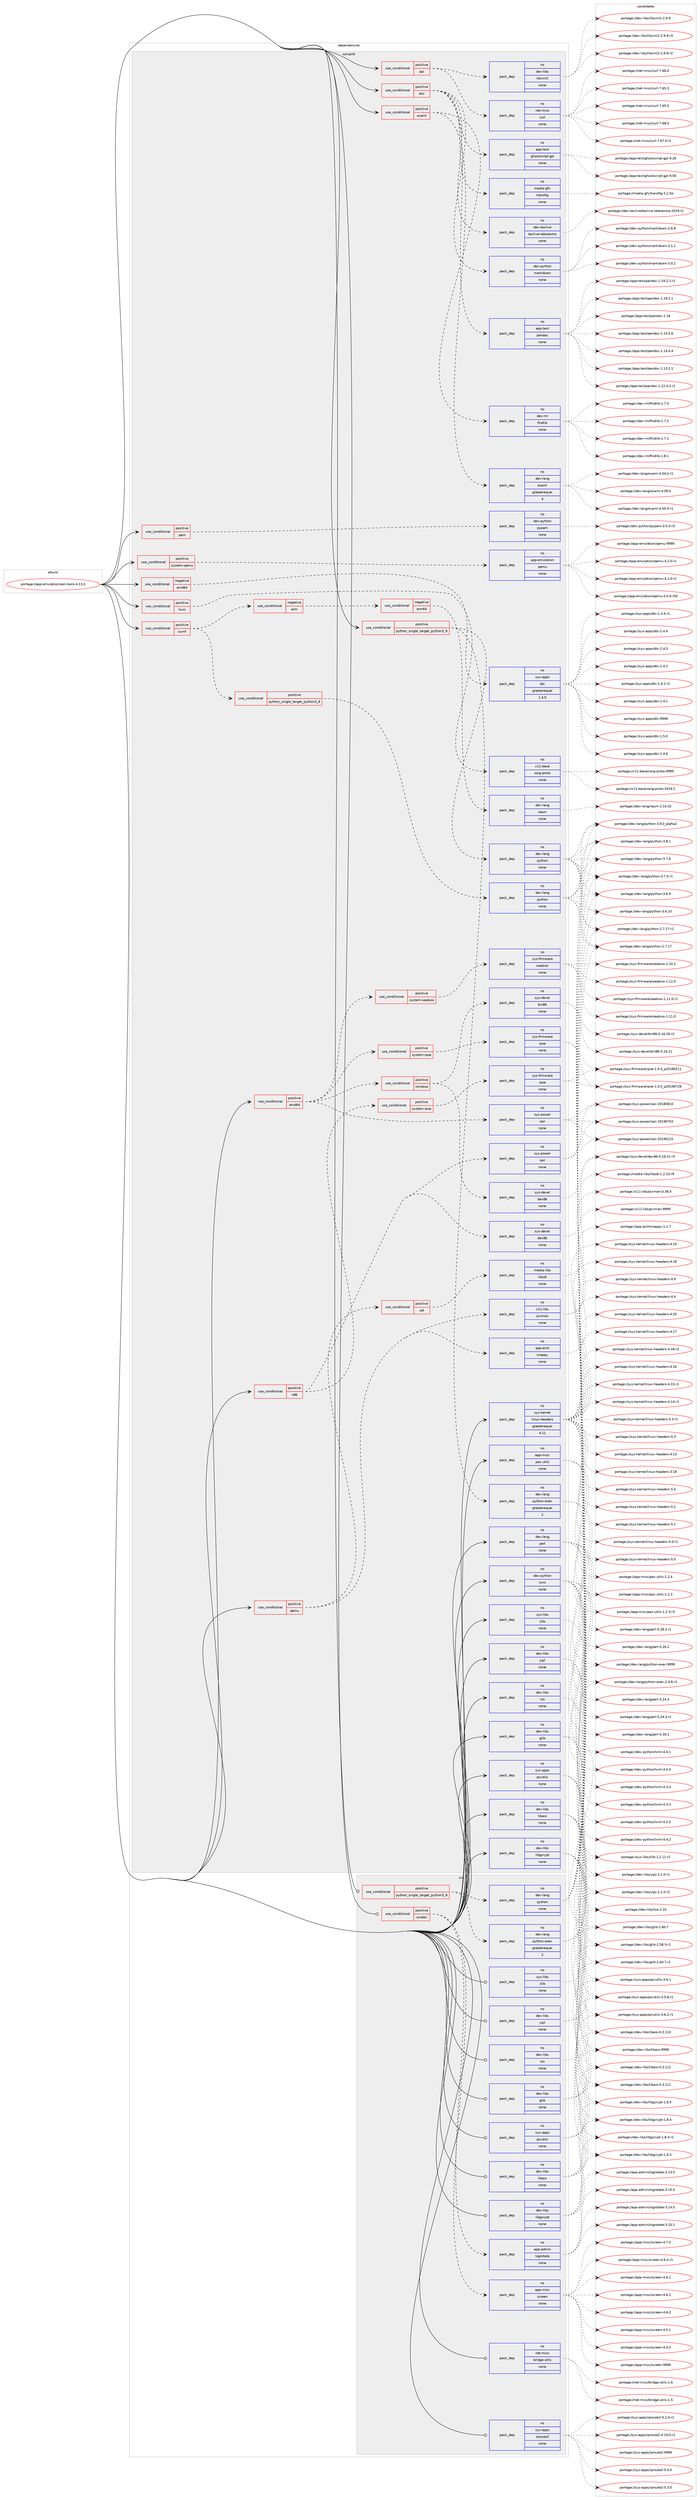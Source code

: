 digraph prolog {

# *************
# Graph options
# *************

newrank=true;
concentrate=true;
compound=true;
graph [rankdir=LR,fontname=Helvetica,fontsize=10,ranksep=1.5];#, ranksep=2.5, nodesep=0.2];
edge  [arrowhead=vee];
node  [fontname=Helvetica,fontsize=10];

# **********
# The ebuild
# **********

subgraph cluster_leftcol {
color=gray;
label=<<i>ebuild</i>>;
id [label="portage://app-emulation/xen-tools-4.13.0", color=red, width=4, href="../app-emulation/xen-tools-4.13.0.svg"];
}

# ****************
# The dependencies
# ****************

subgraph cluster_midcol {
color=gray;
label=<<i>dependencies</i>>;
subgraph cluster_compile {
fillcolor="#eeeeee";
style=filled;
label=<<i>compile</i>>;
subgraph cond145343 {
dependency620642 [label=<<TABLE BORDER="0" CELLBORDER="1" CELLSPACING="0" CELLPADDING="4"><TR><TD ROWSPAN="3" CELLPADDING="10">use_conditional</TD></TR><TR><TD>negative</TD></TR><TR><TD>amd64</TD></TR></TABLE>>, shape=none, color=red];
subgraph pack466971 {
dependency620643 [label=<<TABLE BORDER="0" CELLBORDER="1" CELLSPACING="0" CELLPADDING="4" WIDTH="220"><TR><TD ROWSPAN="6" CELLPADDING="30">pack_dep</TD></TR><TR><TD WIDTH="110">no</TD></TR><TR><TD>sys-apps</TD></TR><TR><TD>dtc</TD></TR><TR><TD>greaterequal</TD></TR><TR><TD>1.4.0</TD></TR></TABLE>>, shape=none, color=blue];
}
dependency620642:e -> dependency620643:w [weight=20,style="dashed",arrowhead="vee"];
}
id:e -> dependency620642:w [weight=20,style="solid",arrowhead="vee"];
subgraph cond145344 {
dependency620644 [label=<<TABLE BORDER="0" CELLBORDER="1" CELLSPACING="0" CELLPADDING="4"><TR><TD ROWSPAN="3" CELLPADDING="10">use_conditional</TD></TR><TR><TD>positive</TD></TR><TR><TD>amd64</TD></TR></TABLE>>, shape=none, color=red];
subgraph pack466972 {
dependency620645 [label=<<TABLE BORDER="0" CELLBORDER="1" CELLSPACING="0" CELLPADDING="4" WIDTH="220"><TR><TD ROWSPAN="6" CELLPADDING="30">pack_dep</TD></TR><TR><TD WIDTH="110">no</TD></TR><TR><TD>sys-power</TD></TR><TR><TD>iasl</TD></TR><TR><TD>none</TD></TR><TR><TD></TD></TR></TABLE>>, shape=none, color=blue];
}
dependency620644:e -> dependency620645:w [weight=20,style="dashed",arrowhead="vee"];
subgraph cond145345 {
dependency620646 [label=<<TABLE BORDER="0" CELLBORDER="1" CELLSPACING="0" CELLPADDING="4"><TR><TD ROWSPAN="3" CELLPADDING="10">use_conditional</TD></TR><TR><TD>positive</TD></TR><TR><TD>system-seabios</TD></TR></TABLE>>, shape=none, color=red];
subgraph pack466973 {
dependency620647 [label=<<TABLE BORDER="0" CELLBORDER="1" CELLSPACING="0" CELLPADDING="4" WIDTH="220"><TR><TD ROWSPAN="6" CELLPADDING="30">pack_dep</TD></TR><TR><TD WIDTH="110">no</TD></TR><TR><TD>sys-firmware</TD></TR><TR><TD>seabios</TD></TR><TR><TD>none</TD></TR><TR><TD></TD></TR></TABLE>>, shape=none, color=blue];
}
dependency620646:e -> dependency620647:w [weight=20,style="dashed",arrowhead="vee"];
}
dependency620644:e -> dependency620646:w [weight=20,style="dashed",arrowhead="vee"];
subgraph cond145346 {
dependency620648 [label=<<TABLE BORDER="0" CELLBORDER="1" CELLSPACING="0" CELLPADDING="4"><TR><TD ROWSPAN="3" CELLPADDING="10">use_conditional</TD></TR><TR><TD>positive</TD></TR><TR><TD>system-ipxe</TD></TR></TABLE>>, shape=none, color=red];
subgraph pack466974 {
dependency620649 [label=<<TABLE BORDER="0" CELLBORDER="1" CELLSPACING="0" CELLPADDING="4" WIDTH="220"><TR><TD ROWSPAN="6" CELLPADDING="30">pack_dep</TD></TR><TR><TD WIDTH="110">no</TD></TR><TR><TD>sys-firmware</TD></TR><TR><TD>ipxe</TD></TR><TR><TD>none</TD></TR><TR><TD></TD></TR></TABLE>>, shape=none, color=blue];
}
dependency620648:e -> dependency620649:w [weight=20,style="dashed",arrowhead="vee"];
}
dependency620644:e -> dependency620648:w [weight=20,style="dashed",arrowhead="vee"];
subgraph cond145347 {
dependency620650 [label=<<TABLE BORDER="0" CELLBORDER="1" CELLSPACING="0" CELLPADDING="4"><TR><TD ROWSPAN="3" CELLPADDING="10">use_conditional</TD></TR><TR><TD>positive</TD></TR><TR><TD>rombios</TD></TR></TABLE>>, shape=none, color=red];
subgraph pack466975 {
dependency620651 [label=<<TABLE BORDER="0" CELLBORDER="1" CELLSPACING="0" CELLPADDING="4" WIDTH="220"><TR><TD ROWSPAN="6" CELLPADDING="30">pack_dep</TD></TR><TR><TD WIDTH="110">no</TD></TR><TR><TD>sys-devel</TD></TR><TR><TD>bin86</TD></TR><TR><TD>none</TD></TR><TR><TD></TD></TR></TABLE>>, shape=none, color=blue];
}
dependency620650:e -> dependency620651:w [weight=20,style="dashed",arrowhead="vee"];
subgraph pack466976 {
dependency620652 [label=<<TABLE BORDER="0" CELLBORDER="1" CELLSPACING="0" CELLPADDING="4" WIDTH="220"><TR><TD ROWSPAN="6" CELLPADDING="30">pack_dep</TD></TR><TR><TD WIDTH="110">no</TD></TR><TR><TD>sys-devel</TD></TR><TR><TD>dev86</TD></TR><TR><TD>none</TD></TR><TR><TD></TD></TR></TABLE>>, shape=none, color=blue];
}
dependency620650:e -> dependency620652:w [weight=20,style="dashed",arrowhead="vee"];
}
dependency620644:e -> dependency620650:w [weight=20,style="dashed",arrowhead="vee"];
}
id:e -> dependency620644:w [weight=20,style="solid",arrowhead="vee"];
subgraph cond145348 {
dependency620653 [label=<<TABLE BORDER="0" CELLBORDER="1" CELLSPACING="0" CELLPADDING="4"><TR><TD ROWSPAN="3" CELLPADDING="10">use_conditional</TD></TR><TR><TD>positive</TD></TR><TR><TD>api</TD></TR></TABLE>>, shape=none, color=red];
subgraph pack466977 {
dependency620654 [label=<<TABLE BORDER="0" CELLBORDER="1" CELLSPACING="0" CELLPADDING="4" WIDTH="220"><TR><TD ROWSPAN="6" CELLPADDING="30">pack_dep</TD></TR><TR><TD WIDTH="110">no</TD></TR><TR><TD>dev-libs</TD></TR><TR><TD>libxml2</TD></TR><TR><TD>none</TD></TR><TR><TD></TD></TR></TABLE>>, shape=none, color=blue];
}
dependency620653:e -> dependency620654:w [weight=20,style="dashed",arrowhead="vee"];
subgraph pack466978 {
dependency620655 [label=<<TABLE BORDER="0" CELLBORDER="1" CELLSPACING="0" CELLPADDING="4" WIDTH="220"><TR><TD ROWSPAN="6" CELLPADDING="30">pack_dep</TD></TR><TR><TD WIDTH="110">no</TD></TR><TR><TD>net-misc</TD></TR><TR><TD>curl</TD></TR><TR><TD>none</TD></TR><TR><TD></TD></TR></TABLE>>, shape=none, color=blue];
}
dependency620653:e -> dependency620655:w [weight=20,style="dashed",arrowhead="vee"];
}
id:e -> dependency620653:w [weight=20,style="solid",arrowhead="vee"];
subgraph cond145349 {
dependency620656 [label=<<TABLE BORDER="0" CELLBORDER="1" CELLSPACING="0" CELLPADDING="4"><TR><TD ROWSPAN="3" CELLPADDING="10">use_conditional</TD></TR><TR><TD>positive</TD></TR><TR><TD>doc</TD></TR></TABLE>>, shape=none, color=red];
subgraph pack466979 {
dependency620657 [label=<<TABLE BORDER="0" CELLBORDER="1" CELLSPACING="0" CELLPADDING="4" WIDTH="220"><TR><TD ROWSPAN="6" CELLPADDING="30">pack_dep</TD></TR><TR><TD WIDTH="110">no</TD></TR><TR><TD>app-text</TD></TR><TR><TD>ghostscript-gpl</TD></TR><TR><TD>none</TD></TR><TR><TD></TD></TR></TABLE>>, shape=none, color=blue];
}
dependency620656:e -> dependency620657:w [weight=20,style="dashed",arrowhead="vee"];
subgraph pack466980 {
dependency620658 [label=<<TABLE BORDER="0" CELLBORDER="1" CELLSPACING="0" CELLPADDING="4" WIDTH="220"><TR><TD ROWSPAN="6" CELLPADDING="30">pack_dep</TD></TR><TR><TD WIDTH="110">no</TD></TR><TR><TD>app-text</TD></TR><TR><TD>pandoc</TD></TR><TR><TD>none</TD></TR><TR><TD></TD></TR></TABLE>>, shape=none, color=blue];
}
dependency620656:e -> dependency620658:w [weight=20,style="dashed",arrowhead="vee"];
subgraph pack466981 {
dependency620659 [label=<<TABLE BORDER="0" CELLBORDER="1" CELLSPACING="0" CELLPADDING="4" WIDTH="220"><TR><TD ROWSPAN="6" CELLPADDING="30">pack_dep</TD></TR><TR><TD WIDTH="110">no</TD></TR><TR><TD>dev-python</TD></TR><TR><TD>markdown</TD></TR><TR><TD>none</TD></TR><TR><TD></TD></TR></TABLE>>, shape=none, color=blue];
}
dependency620656:e -> dependency620659:w [weight=20,style="dashed",arrowhead="vee"];
subgraph pack466982 {
dependency620660 [label=<<TABLE BORDER="0" CELLBORDER="1" CELLSPACING="0" CELLPADDING="4" WIDTH="220"><TR><TD ROWSPAN="6" CELLPADDING="30">pack_dep</TD></TR><TR><TD WIDTH="110">no</TD></TR><TR><TD>dev-texlive</TD></TR><TR><TD>texlive-latexextra</TD></TR><TR><TD>none</TD></TR><TR><TD></TD></TR></TABLE>>, shape=none, color=blue];
}
dependency620656:e -> dependency620660:w [weight=20,style="dashed",arrowhead="vee"];
subgraph pack466983 {
dependency620661 [label=<<TABLE BORDER="0" CELLBORDER="1" CELLSPACING="0" CELLPADDING="4" WIDTH="220"><TR><TD ROWSPAN="6" CELLPADDING="30">pack_dep</TD></TR><TR><TD WIDTH="110">no</TD></TR><TR><TD>media-gfx</TD></TR><TR><TD>transfig</TD></TR><TR><TD>none</TD></TR><TR><TD></TD></TR></TABLE>>, shape=none, color=blue];
}
dependency620656:e -> dependency620661:w [weight=20,style="dashed",arrowhead="vee"];
}
id:e -> dependency620656:w [weight=20,style="solid",arrowhead="vee"];
subgraph cond145350 {
dependency620662 [label=<<TABLE BORDER="0" CELLBORDER="1" CELLSPACING="0" CELLPADDING="4"><TR><TD ROWSPAN="3" CELLPADDING="10">use_conditional</TD></TR><TR><TD>positive</TD></TR><TR><TD>hvm</TD></TR></TABLE>>, shape=none, color=red];
subgraph pack466984 {
dependency620663 [label=<<TABLE BORDER="0" CELLBORDER="1" CELLSPACING="0" CELLPADDING="4" WIDTH="220"><TR><TD ROWSPAN="6" CELLPADDING="30">pack_dep</TD></TR><TR><TD WIDTH="110">no</TD></TR><TR><TD>x11-base</TD></TR><TR><TD>xorg-proto</TD></TR><TR><TD>none</TD></TR><TR><TD></TD></TR></TABLE>>, shape=none, color=blue];
}
dependency620662:e -> dependency620663:w [weight=20,style="dashed",arrowhead="vee"];
}
id:e -> dependency620662:w [weight=20,style="solid",arrowhead="vee"];
subgraph cond145351 {
dependency620664 [label=<<TABLE BORDER="0" CELLBORDER="1" CELLSPACING="0" CELLPADDING="4"><TR><TD ROWSPAN="3" CELLPADDING="10">use_conditional</TD></TR><TR><TD>positive</TD></TR><TR><TD>ocaml</TD></TR></TABLE>>, shape=none, color=red];
subgraph pack466985 {
dependency620665 [label=<<TABLE BORDER="0" CELLBORDER="1" CELLSPACING="0" CELLPADDING="4" WIDTH="220"><TR><TD ROWSPAN="6" CELLPADDING="30">pack_dep</TD></TR><TR><TD WIDTH="110">no</TD></TR><TR><TD>dev-ml</TD></TR><TR><TD>findlib</TD></TR><TR><TD>none</TD></TR><TR><TD></TD></TR></TABLE>>, shape=none, color=blue];
}
dependency620664:e -> dependency620665:w [weight=20,style="dashed",arrowhead="vee"];
subgraph pack466986 {
dependency620666 [label=<<TABLE BORDER="0" CELLBORDER="1" CELLSPACING="0" CELLPADDING="4" WIDTH="220"><TR><TD ROWSPAN="6" CELLPADDING="30">pack_dep</TD></TR><TR><TD WIDTH="110">no</TD></TR><TR><TD>dev-lang</TD></TR><TR><TD>ocaml</TD></TR><TR><TD>greaterequal</TD></TR><TR><TD>4</TD></TR></TABLE>>, shape=none, color=blue];
}
dependency620664:e -> dependency620666:w [weight=20,style="dashed",arrowhead="vee"];
}
id:e -> dependency620664:w [weight=20,style="solid",arrowhead="vee"];
subgraph cond145352 {
dependency620667 [label=<<TABLE BORDER="0" CELLBORDER="1" CELLSPACING="0" CELLPADDING="4"><TR><TD ROWSPAN="3" CELLPADDING="10">use_conditional</TD></TR><TR><TD>positive</TD></TR><TR><TD>ovmf</TD></TR></TABLE>>, shape=none, color=red];
subgraph cond145353 {
dependency620668 [label=<<TABLE BORDER="0" CELLBORDER="1" CELLSPACING="0" CELLPADDING="4"><TR><TD ROWSPAN="3" CELLPADDING="10">use_conditional</TD></TR><TR><TD>negative</TD></TR><TR><TD>arm</TD></TR></TABLE>>, shape=none, color=red];
subgraph cond145354 {
dependency620669 [label=<<TABLE BORDER="0" CELLBORDER="1" CELLSPACING="0" CELLPADDING="4"><TR><TD ROWSPAN="3" CELLPADDING="10">use_conditional</TD></TR><TR><TD>negative</TD></TR><TR><TD>arm64</TD></TR></TABLE>>, shape=none, color=red];
subgraph pack466987 {
dependency620670 [label=<<TABLE BORDER="0" CELLBORDER="1" CELLSPACING="0" CELLPADDING="4" WIDTH="220"><TR><TD ROWSPAN="6" CELLPADDING="30">pack_dep</TD></TR><TR><TD WIDTH="110">no</TD></TR><TR><TD>dev-lang</TD></TR><TR><TD>nasm</TD></TR><TR><TD>none</TD></TR><TR><TD></TD></TR></TABLE>>, shape=none, color=blue];
}
dependency620669:e -> dependency620670:w [weight=20,style="dashed",arrowhead="vee"];
}
dependency620668:e -> dependency620669:w [weight=20,style="dashed",arrowhead="vee"];
}
dependency620667:e -> dependency620668:w [weight=20,style="dashed",arrowhead="vee"];
subgraph cond145355 {
dependency620671 [label=<<TABLE BORDER="0" CELLBORDER="1" CELLSPACING="0" CELLPADDING="4"><TR><TD ROWSPAN="3" CELLPADDING="10">use_conditional</TD></TR><TR><TD>positive</TD></TR><TR><TD>python_single_target_python3_6</TD></TR></TABLE>>, shape=none, color=red];
subgraph pack466988 {
dependency620672 [label=<<TABLE BORDER="0" CELLBORDER="1" CELLSPACING="0" CELLPADDING="4" WIDTH="220"><TR><TD ROWSPAN="6" CELLPADDING="30">pack_dep</TD></TR><TR><TD WIDTH="110">no</TD></TR><TR><TD>dev-lang</TD></TR><TR><TD>python</TD></TR><TR><TD>none</TD></TR><TR><TD></TD></TR></TABLE>>, shape=none, color=blue];
}
dependency620671:e -> dependency620672:w [weight=20,style="dashed",arrowhead="vee"];
}
dependency620667:e -> dependency620671:w [weight=20,style="dashed",arrowhead="vee"];
}
id:e -> dependency620667:w [weight=20,style="solid",arrowhead="vee"];
subgraph cond145356 {
dependency620673 [label=<<TABLE BORDER="0" CELLBORDER="1" CELLSPACING="0" CELLPADDING="4"><TR><TD ROWSPAN="3" CELLPADDING="10">use_conditional</TD></TR><TR><TD>positive</TD></TR><TR><TD>pam</TD></TR></TABLE>>, shape=none, color=red];
subgraph pack466989 {
dependency620674 [label=<<TABLE BORDER="0" CELLBORDER="1" CELLSPACING="0" CELLPADDING="4" WIDTH="220"><TR><TD ROWSPAN="6" CELLPADDING="30">pack_dep</TD></TR><TR><TD WIDTH="110">no</TD></TR><TR><TD>dev-python</TD></TR><TR><TD>pypam</TD></TR><TR><TD>none</TD></TR><TR><TD></TD></TR></TABLE>>, shape=none, color=blue];
}
dependency620673:e -> dependency620674:w [weight=20,style="dashed",arrowhead="vee"];
}
id:e -> dependency620673:w [weight=20,style="solid",arrowhead="vee"];
subgraph cond145357 {
dependency620675 [label=<<TABLE BORDER="0" CELLBORDER="1" CELLSPACING="0" CELLPADDING="4"><TR><TD ROWSPAN="3" CELLPADDING="10">use_conditional</TD></TR><TR><TD>positive</TD></TR><TR><TD>python_single_target_python3_6</TD></TR></TABLE>>, shape=none, color=red];
subgraph pack466990 {
dependency620676 [label=<<TABLE BORDER="0" CELLBORDER="1" CELLSPACING="0" CELLPADDING="4" WIDTH="220"><TR><TD ROWSPAN="6" CELLPADDING="30">pack_dep</TD></TR><TR><TD WIDTH="110">no</TD></TR><TR><TD>dev-lang</TD></TR><TR><TD>python</TD></TR><TR><TD>none</TD></TR><TR><TD></TD></TR></TABLE>>, shape=none, color=blue];
}
dependency620675:e -> dependency620676:w [weight=20,style="dashed",arrowhead="vee"];
subgraph pack466991 {
dependency620677 [label=<<TABLE BORDER="0" CELLBORDER="1" CELLSPACING="0" CELLPADDING="4" WIDTH="220"><TR><TD ROWSPAN="6" CELLPADDING="30">pack_dep</TD></TR><TR><TD WIDTH="110">no</TD></TR><TR><TD>dev-lang</TD></TR><TR><TD>python-exec</TD></TR><TR><TD>greaterequal</TD></TR><TR><TD>2</TD></TR></TABLE>>, shape=none, color=blue];
}
dependency620675:e -> dependency620677:w [weight=20,style="dashed",arrowhead="vee"];
}
id:e -> dependency620675:w [weight=20,style="solid",arrowhead="vee"];
subgraph cond145358 {
dependency620678 [label=<<TABLE BORDER="0" CELLBORDER="1" CELLSPACING="0" CELLPADDING="4"><TR><TD ROWSPAN="3" CELLPADDING="10">use_conditional</TD></TR><TR><TD>positive</TD></TR><TR><TD>qemu</TD></TR></TABLE>>, shape=none, color=red];
subgraph pack466992 {
dependency620679 [label=<<TABLE BORDER="0" CELLBORDER="1" CELLSPACING="0" CELLPADDING="4" WIDTH="220"><TR><TD ROWSPAN="6" CELLPADDING="30">pack_dep</TD></TR><TR><TD WIDTH="110">no</TD></TR><TR><TD>app-arch</TD></TR><TR><TD>snappy</TD></TR><TR><TD>none</TD></TR><TR><TD></TD></TR></TABLE>>, shape=none, color=blue];
}
dependency620678:e -> dependency620679:w [weight=20,style="dashed",arrowhead="vee"];
subgraph pack466993 {
dependency620680 [label=<<TABLE BORDER="0" CELLBORDER="1" CELLSPACING="0" CELLPADDING="4" WIDTH="220"><TR><TD ROWSPAN="6" CELLPADDING="30">pack_dep</TD></TR><TR><TD WIDTH="110">no</TD></TR><TR><TD>x11-libs</TD></TR><TR><TD>pixman</TD></TR><TR><TD>none</TD></TR><TR><TD></TD></TR></TABLE>>, shape=none, color=blue];
}
dependency620678:e -> dependency620680:w [weight=20,style="dashed",arrowhead="vee"];
subgraph cond145359 {
dependency620681 [label=<<TABLE BORDER="0" CELLBORDER="1" CELLSPACING="0" CELLPADDING="4"><TR><TD ROWSPAN="3" CELLPADDING="10">use_conditional</TD></TR><TR><TD>positive</TD></TR><TR><TD>sdl</TD></TR></TABLE>>, shape=none, color=red];
subgraph pack466994 {
dependency620682 [label=<<TABLE BORDER="0" CELLBORDER="1" CELLSPACING="0" CELLPADDING="4" WIDTH="220"><TR><TD ROWSPAN="6" CELLPADDING="30">pack_dep</TD></TR><TR><TD WIDTH="110">no</TD></TR><TR><TD>media-libs</TD></TR><TR><TD>libsdl</TD></TR><TR><TD>none</TD></TR><TR><TD></TD></TR></TABLE>>, shape=none, color=blue];
}
dependency620681:e -> dependency620682:w [weight=20,style="dashed",arrowhead="vee"];
}
dependency620678:e -> dependency620681:w [weight=20,style="dashed",arrowhead="vee"];
}
id:e -> dependency620678:w [weight=20,style="solid",arrowhead="vee"];
subgraph cond145360 {
dependency620683 [label=<<TABLE BORDER="0" CELLBORDER="1" CELLSPACING="0" CELLPADDING="4"><TR><TD ROWSPAN="3" CELLPADDING="10">use_conditional</TD></TR><TR><TD>positive</TD></TR><TR><TD>system-qemu</TD></TR></TABLE>>, shape=none, color=red];
subgraph pack466995 {
dependency620684 [label=<<TABLE BORDER="0" CELLBORDER="1" CELLSPACING="0" CELLPADDING="4" WIDTH="220"><TR><TD ROWSPAN="6" CELLPADDING="30">pack_dep</TD></TR><TR><TD WIDTH="110">no</TD></TR><TR><TD>app-emulation</TD></TR><TR><TD>qemu</TD></TR><TR><TD>none</TD></TR><TR><TD></TD></TR></TABLE>>, shape=none, color=blue];
}
dependency620683:e -> dependency620684:w [weight=20,style="dashed",arrowhead="vee"];
}
id:e -> dependency620683:w [weight=20,style="solid",arrowhead="vee"];
subgraph cond145361 {
dependency620685 [label=<<TABLE BORDER="0" CELLBORDER="1" CELLSPACING="0" CELLPADDING="4"><TR><TD ROWSPAN="3" CELLPADDING="10">use_conditional</TD></TR><TR><TD>positive</TD></TR><TR><TD>x86</TD></TR></TABLE>>, shape=none, color=red];
subgraph pack466996 {
dependency620686 [label=<<TABLE BORDER="0" CELLBORDER="1" CELLSPACING="0" CELLPADDING="4" WIDTH="220"><TR><TD ROWSPAN="6" CELLPADDING="30">pack_dep</TD></TR><TR><TD WIDTH="110">no</TD></TR><TR><TD>sys-devel</TD></TR><TR><TD>dev86</TD></TR><TR><TD>none</TD></TR><TR><TD></TD></TR></TABLE>>, shape=none, color=blue];
}
dependency620685:e -> dependency620686:w [weight=20,style="dashed",arrowhead="vee"];
subgraph cond145362 {
dependency620687 [label=<<TABLE BORDER="0" CELLBORDER="1" CELLSPACING="0" CELLPADDING="4"><TR><TD ROWSPAN="3" CELLPADDING="10">use_conditional</TD></TR><TR><TD>positive</TD></TR><TR><TD>system-ipxe</TD></TR></TABLE>>, shape=none, color=red];
subgraph pack466997 {
dependency620688 [label=<<TABLE BORDER="0" CELLBORDER="1" CELLSPACING="0" CELLPADDING="4" WIDTH="220"><TR><TD ROWSPAN="6" CELLPADDING="30">pack_dep</TD></TR><TR><TD WIDTH="110">no</TD></TR><TR><TD>sys-firmware</TD></TR><TR><TD>ipxe</TD></TR><TR><TD>none</TD></TR><TR><TD></TD></TR></TABLE>>, shape=none, color=blue];
}
dependency620687:e -> dependency620688:w [weight=20,style="dashed",arrowhead="vee"];
}
dependency620685:e -> dependency620687:w [weight=20,style="dashed",arrowhead="vee"];
subgraph pack466998 {
dependency620689 [label=<<TABLE BORDER="0" CELLBORDER="1" CELLSPACING="0" CELLPADDING="4" WIDTH="220"><TR><TD ROWSPAN="6" CELLPADDING="30">pack_dep</TD></TR><TR><TD WIDTH="110">no</TD></TR><TR><TD>sys-power</TD></TR><TR><TD>iasl</TD></TR><TR><TD>none</TD></TR><TR><TD></TD></TR></TABLE>>, shape=none, color=blue];
}
dependency620685:e -> dependency620689:w [weight=20,style="dashed",arrowhead="vee"];
}
id:e -> dependency620685:w [weight=20,style="solid",arrowhead="vee"];
subgraph pack466999 {
dependency620690 [label=<<TABLE BORDER="0" CELLBORDER="1" CELLSPACING="0" CELLPADDING="4" WIDTH="220"><TR><TD ROWSPAN="6" CELLPADDING="30">pack_dep</TD></TR><TR><TD WIDTH="110">no</TD></TR><TR><TD>app-misc</TD></TR><TR><TD>pax-utils</TD></TR><TR><TD>none</TD></TR><TR><TD></TD></TR></TABLE>>, shape=none, color=blue];
}
id:e -> dependency620690:w [weight=20,style="solid",arrowhead="vee"];
subgraph pack467000 {
dependency620691 [label=<<TABLE BORDER="0" CELLBORDER="1" CELLSPACING="0" CELLPADDING="4" WIDTH="220"><TR><TD ROWSPAN="6" CELLPADDING="30">pack_dep</TD></TR><TR><TD WIDTH="110">no</TD></TR><TR><TD>dev-lang</TD></TR><TR><TD>perl</TD></TR><TR><TD>none</TD></TR><TR><TD></TD></TR></TABLE>>, shape=none, color=blue];
}
id:e -> dependency620691:w [weight=20,style="solid",arrowhead="vee"];
subgraph pack467001 {
dependency620692 [label=<<TABLE BORDER="0" CELLBORDER="1" CELLSPACING="0" CELLPADDING="4" WIDTH="220"><TR><TD ROWSPAN="6" CELLPADDING="30">pack_dep</TD></TR><TR><TD WIDTH="110">no</TD></TR><TR><TD>dev-libs</TD></TR><TR><TD>glib</TD></TR><TR><TD>none</TD></TR><TR><TD></TD></TR></TABLE>>, shape=none, color=blue];
}
id:e -> dependency620692:w [weight=20,style="solid",arrowhead="vee"];
subgraph pack467002 {
dependency620693 [label=<<TABLE BORDER="0" CELLBORDER="1" CELLSPACING="0" CELLPADDING="4" WIDTH="220"><TR><TD ROWSPAN="6" CELLPADDING="30">pack_dep</TD></TR><TR><TD WIDTH="110">no</TD></TR><TR><TD>dev-libs</TD></TR><TR><TD>libaio</TD></TR><TR><TD>none</TD></TR><TR><TD></TD></TR></TABLE>>, shape=none, color=blue];
}
id:e -> dependency620693:w [weight=20,style="solid",arrowhead="vee"];
subgraph pack467003 {
dependency620694 [label=<<TABLE BORDER="0" CELLBORDER="1" CELLSPACING="0" CELLPADDING="4" WIDTH="220"><TR><TD ROWSPAN="6" CELLPADDING="30">pack_dep</TD></TR><TR><TD WIDTH="110">no</TD></TR><TR><TD>dev-libs</TD></TR><TR><TD>libgcrypt</TD></TR><TR><TD>none</TD></TR><TR><TD></TD></TR></TABLE>>, shape=none, color=blue];
}
id:e -> dependency620694:w [weight=20,style="solid",arrowhead="vee"];
subgraph pack467004 {
dependency620695 [label=<<TABLE BORDER="0" CELLBORDER="1" CELLSPACING="0" CELLPADDING="4" WIDTH="220"><TR><TD ROWSPAN="6" CELLPADDING="30">pack_dep</TD></TR><TR><TD WIDTH="110">no</TD></TR><TR><TD>dev-libs</TD></TR><TR><TD>lzo</TD></TR><TR><TD>none</TD></TR><TR><TD></TD></TR></TABLE>>, shape=none, color=blue];
}
id:e -> dependency620695:w [weight=20,style="solid",arrowhead="vee"];
subgraph pack467005 {
dependency620696 [label=<<TABLE BORDER="0" CELLBORDER="1" CELLSPACING="0" CELLPADDING="4" WIDTH="220"><TR><TD ROWSPAN="6" CELLPADDING="30">pack_dep</TD></TR><TR><TD WIDTH="110">no</TD></TR><TR><TD>dev-libs</TD></TR><TR><TD>yajl</TD></TR><TR><TD>none</TD></TR><TR><TD></TD></TR></TABLE>>, shape=none, color=blue];
}
id:e -> dependency620696:w [weight=20,style="solid",arrowhead="vee"];
subgraph pack467006 {
dependency620697 [label=<<TABLE BORDER="0" CELLBORDER="1" CELLSPACING="0" CELLPADDING="4" WIDTH="220"><TR><TD ROWSPAN="6" CELLPADDING="30">pack_dep</TD></TR><TR><TD WIDTH="110">no</TD></TR><TR><TD>dev-python</TD></TR><TR><TD>lxml</TD></TR><TR><TD>none</TD></TR><TR><TD></TD></TR></TABLE>>, shape=none, color=blue];
}
id:e -> dependency620697:w [weight=20,style="solid",arrowhead="vee"];
subgraph pack467007 {
dependency620698 [label=<<TABLE BORDER="0" CELLBORDER="1" CELLSPACING="0" CELLPADDING="4" WIDTH="220"><TR><TD ROWSPAN="6" CELLPADDING="30">pack_dep</TD></TR><TR><TD WIDTH="110">no</TD></TR><TR><TD>sys-apps</TD></TR><TR><TD>pciutils</TD></TR><TR><TD>none</TD></TR><TR><TD></TD></TR></TABLE>>, shape=none, color=blue];
}
id:e -> dependency620698:w [weight=20,style="solid",arrowhead="vee"];
subgraph pack467008 {
dependency620699 [label=<<TABLE BORDER="0" CELLBORDER="1" CELLSPACING="0" CELLPADDING="4" WIDTH="220"><TR><TD ROWSPAN="6" CELLPADDING="30">pack_dep</TD></TR><TR><TD WIDTH="110">no</TD></TR><TR><TD>sys-kernel</TD></TR><TR><TD>linux-headers</TD></TR><TR><TD>greaterequal</TD></TR><TR><TD>4.11</TD></TR></TABLE>>, shape=none, color=blue];
}
id:e -> dependency620699:w [weight=20,style="solid",arrowhead="vee"];
subgraph pack467009 {
dependency620700 [label=<<TABLE BORDER="0" CELLBORDER="1" CELLSPACING="0" CELLPADDING="4" WIDTH="220"><TR><TD ROWSPAN="6" CELLPADDING="30">pack_dep</TD></TR><TR><TD WIDTH="110">no</TD></TR><TR><TD>sys-libs</TD></TR><TR><TD>zlib</TD></TR><TR><TD>none</TD></TR><TR><TD></TD></TR></TABLE>>, shape=none, color=blue];
}
id:e -> dependency620700:w [weight=20,style="solid",arrowhead="vee"];
}
subgraph cluster_compileandrun {
fillcolor="#eeeeee";
style=filled;
label=<<i>compile and run</i>>;
}
subgraph cluster_run {
fillcolor="#eeeeee";
style=filled;
label=<<i>run</i>>;
subgraph cond145363 {
dependency620701 [label=<<TABLE BORDER="0" CELLBORDER="1" CELLSPACING="0" CELLPADDING="4"><TR><TD ROWSPAN="3" CELLPADDING="10">use_conditional</TD></TR><TR><TD>positive</TD></TR><TR><TD>python_single_target_python3_6</TD></TR></TABLE>>, shape=none, color=red];
subgraph pack467010 {
dependency620702 [label=<<TABLE BORDER="0" CELLBORDER="1" CELLSPACING="0" CELLPADDING="4" WIDTH="220"><TR><TD ROWSPAN="6" CELLPADDING="30">pack_dep</TD></TR><TR><TD WIDTH="110">no</TD></TR><TR><TD>dev-lang</TD></TR><TR><TD>python</TD></TR><TR><TD>none</TD></TR><TR><TD></TD></TR></TABLE>>, shape=none, color=blue];
}
dependency620701:e -> dependency620702:w [weight=20,style="dashed",arrowhead="vee"];
subgraph pack467011 {
dependency620703 [label=<<TABLE BORDER="0" CELLBORDER="1" CELLSPACING="0" CELLPADDING="4" WIDTH="220"><TR><TD ROWSPAN="6" CELLPADDING="30">pack_dep</TD></TR><TR><TD WIDTH="110">no</TD></TR><TR><TD>dev-lang</TD></TR><TR><TD>python-exec</TD></TR><TR><TD>greaterequal</TD></TR><TR><TD>2</TD></TR></TABLE>>, shape=none, color=blue];
}
dependency620701:e -> dependency620703:w [weight=20,style="dashed",arrowhead="vee"];
}
id:e -> dependency620701:w [weight=20,style="solid",arrowhead="odot"];
subgraph cond145364 {
dependency620704 [label=<<TABLE BORDER="0" CELLBORDER="1" CELLSPACING="0" CELLPADDING="4"><TR><TD ROWSPAN="3" CELLPADDING="10">use_conditional</TD></TR><TR><TD>positive</TD></TR><TR><TD>screen</TD></TR></TABLE>>, shape=none, color=red];
subgraph pack467012 {
dependency620705 [label=<<TABLE BORDER="0" CELLBORDER="1" CELLSPACING="0" CELLPADDING="4" WIDTH="220"><TR><TD ROWSPAN="6" CELLPADDING="30">pack_dep</TD></TR><TR><TD WIDTH="110">no</TD></TR><TR><TD>app-misc</TD></TR><TR><TD>screen</TD></TR><TR><TD>none</TD></TR><TR><TD></TD></TR></TABLE>>, shape=none, color=blue];
}
dependency620704:e -> dependency620705:w [weight=20,style="dashed",arrowhead="vee"];
subgraph pack467013 {
dependency620706 [label=<<TABLE BORDER="0" CELLBORDER="1" CELLSPACING="0" CELLPADDING="4" WIDTH="220"><TR><TD ROWSPAN="6" CELLPADDING="30">pack_dep</TD></TR><TR><TD WIDTH="110">no</TD></TR><TR><TD>app-admin</TD></TR><TR><TD>logrotate</TD></TR><TR><TD>none</TD></TR><TR><TD></TD></TR></TABLE>>, shape=none, color=blue];
}
dependency620704:e -> dependency620706:w [weight=20,style="dashed",arrowhead="vee"];
}
id:e -> dependency620704:w [weight=20,style="solid",arrowhead="odot"];
subgraph pack467014 {
dependency620707 [label=<<TABLE BORDER="0" CELLBORDER="1" CELLSPACING="0" CELLPADDING="4" WIDTH="220"><TR><TD ROWSPAN="6" CELLPADDING="30">pack_dep</TD></TR><TR><TD WIDTH="110">no</TD></TR><TR><TD>dev-libs</TD></TR><TR><TD>glib</TD></TR><TR><TD>none</TD></TR><TR><TD></TD></TR></TABLE>>, shape=none, color=blue];
}
id:e -> dependency620707:w [weight=20,style="solid",arrowhead="odot"];
subgraph pack467015 {
dependency620708 [label=<<TABLE BORDER="0" CELLBORDER="1" CELLSPACING="0" CELLPADDING="4" WIDTH="220"><TR><TD ROWSPAN="6" CELLPADDING="30">pack_dep</TD></TR><TR><TD WIDTH="110">no</TD></TR><TR><TD>dev-libs</TD></TR><TR><TD>libaio</TD></TR><TR><TD>none</TD></TR><TR><TD></TD></TR></TABLE>>, shape=none, color=blue];
}
id:e -> dependency620708:w [weight=20,style="solid",arrowhead="odot"];
subgraph pack467016 {
dependency620709 [label=<<TABLE BORDER="0" CELLBORDER="1" CELLSPACING="0" CELLPADDING="4" WIDTH="220"><TR><TD ROWSPAN="6" CELLPADDING="30">pack_dep</TD></TR><TR><TD WIDTH="110">no</TD></TR><TR><TD>dev-libs</TD></TR><TR><TD>libgcrypt</TD></TR><TR><TD>none</TD></TR><TR><TD></TD></TR></TABLE>>, shape=none, color=blue];
}
id:e -> dependency620709:w [weight=20,style="solid",arrowhead="odot"];
subgraph pack467017 {
dependency620710 [label=<<TABLE BORDER="0" CELLBORDER="1" CELLSPACING="0" CELLPADDING="4" WIDTH="220"><TR><TD ROWSPAN="6" CELLPADDING="30">pack_dep</TD></TR><TR><TD WIDTH="110">no</TD></TR><TR><TD>dev-libs</TD></TR><TR><TD>lzo</TD></TR><TR><TD>none</TD></TR><TR><TD></TD></TR></TABLE>>, shape=none, color=blue];
}
id:e -> dependency620710:w [weight=20,style="solid",arrowhead="odot"];
subgraph pack467018 {
dependency620711 [label=<<TABLE BORDER="0" CELLBORDER="1" CELLSPACING="0" CELLPADDING="4" WIDTH="220"><TR><TD ROWSPAN="6" CELLPADDING="30">pack_dep</TD></TR><TR><TD WIDTH="110">no</TD></TR><TR><TD>dev-libs</TD></TR><TR><TD>yajl</TD></TR><TR><TD>none</TD></TR><TR><TD></TD></TR></TABLE>>, shape=none, color=blue];
}
id:e -> dependency620711:w [weight=20,style="solid",arrowhead="odot"];
subgraph pack467019 {
dependency620712 [label=<<TABLE BORDER="0" CELLBORDER="1" CELLSPACING="0" CELLPADDING="4" WIDTH="220"><TR><TD ROWSPAN="6" CELLPADDING="30">pack_dep</TD></TR><TR><TD WIDTH="110">no</TD></TR><TR><TD>net-misc</TD></TR><TR><TD>bridge-utils</TD></TR><TR><TD>none</TD></TR><TR><TD></TD></TR></TABLE>>, shape=none, color=blue];
}
id:e -> dependency620712:w [weight=20,style="solid",arrowhead="odot"];
subgraph pack467020 {
dependency620713 [label=<<TABLE BORDER="0" CELLBORDER="1" CELLSPACING="0" CELLPADDING="4" WIDTH="220"><TR><TD ROWSPAN="6" CELLPADDING="30">pack_dep</TD></TR><TR><TD WIDTH="110">no</TD></TR><TR><TD>sys-apps</TD></TR><TR><TD>iproute2</TD></TR><TR><TD>none</TD></TR><TR><TD></TD></TR></TABLE>>, shape=none, color=blue];
}
id:e -> dependency620713:w [weight=20,style="solid",arrowhead="odot"];
subgraph pack467021 {
dependency620714 [label=<<TABLE BORDER="0" CELLBORDER="1" CELLSPACING="0" CELLPADDING="4" WIDTH="220"><TR><TD ROWSPAN="6" CELLPADDING="30">pack_dep</TD></TR><TR><TD WIDTH="110">no</TD></TR><TR><TD>sys-apps</TD></TR><TR><TD>pciutils</TD></TR><TR><TD>none</TD></TR><TR><TD></TD></TR></TABLE>>, shape=none, color=blue];
}
id:e -> dependency620714:w [weight=20,style="solid",arrowhead="odot"];
subgraph pack467022 {
dependency620715 [label=<<TABLE BORDER="0" CELLBORDER="1" CELLSPACING="0" CELLPADDING="4" WIDTH="220"><TR><TD ROWSPAN="6" CELLPADDING="30">pack_dep</TD></TR><TR><TD WIDTH="110">no</TD></TR><TR><TD>sys-libs</TD></TR><TR><TD>zlib</TD></TR><TR><TD>none</TD></TR><TR><TD></TD></TR></TABLE>>, shape=none, color=blue];
}
id:e -> dependency620715:w [weight=20,style="solid",arrowhead="odot"];
}
}

# **************
# The candidates
# **************

subgraph cluster_choices {
rank=same;
color=gray;
label=<<i>candidates</i>>;

subgraph choice466971 {
color=black;
nodesep=1;
choice115121115459711211211547100116994557575757 [label="portage://sys-apps/dtc-9999", color=red, width=4,href="../sys-apps/dtc-9999.svg"];
choice11512111545971121121154710011699454946534648 [label="portage://sys-apps/dtc-1.5.0", color=red, width=4,href="../sys-apps/dtc-1.5.0.svg"];
choice11512111545971121121154710011699454946524654 [label="portage://sys-apps/dtc-1.4.6", color=red, width=4,href="../sys-apps/dtc-1.4.6.svg"];
choice115121115459711211211547100116994549465246524511449 [label="portage://sys-apps/dtc-1.4.4-r1", color=red, width=4,href="../sys-apps/dtc-1.4.4-r1.svg"];
choice11512111545971121121154710011699454946524652 [label="portage://sys-apps/dtc-1.4.4", color=red, width=4,href="../sys-apps/dtc-1.4.4.svg"];
choice11512111545971121121154710011699454946524651 [label="portage://sys-apps/dtc-1.4.3", color=red, width=4,href="../sys-apps/dtc-1.4.3.svg"];
choice11512111545971121121154710011699454946524650 [label="portage://sys-apps/dtc-1.4.2", color=red, width=4,href="../sys-apps/dtc-1.4.2.svg"];
choice115121115459711211211547100116994549465246494511449 [label="portage://sys-apps/dtc-1.4.1-r1", color=red, width=4,href="../sys-apps/dtc-1.4.1-r1.svg"];
choice11512111545971121121154710011699454946524649 [label="portage://sys-apps/dtc-1.4.1", color=red, width=4,href="../sys-apps/dtc-1.4.1.svg"];
dependency620643:e -> choice115121115459711211211547100116994557575757:w [style=dotted,weight="100"];
dependency620643:e -> choice11512111545971121121154710011699454946534648:w [style=dotted,weight="100"];
dependency620643:e -> choice11512111545971121121154710011699454946524654:w [style=dotted,weight="100"];
dependency620643:e -> choice115121115459711211211547100116994549465246524511449:w [style=dotted,weight="100"];
dependency620643:e -> choice11512111545971121121154710011699454946524652:w [style=dotted,weight="100"];
dependency620643:e -> choice11512111545971121121154710011699454946524651:w [style=dotted,weight="100"];
dependency620643:e -> choice11512111545971121121154710011699454946524650:w [style=dotted,weight="100"];
dependency620643:e -> choice115121115459711211211547100116994549465246494511449:w [style=dotted,weight="100"];
dependency620643:e -> choice11512111545971121121154710011699454946524649:w [style=dotted,weight="100"];
}
subgraph choice466972 {
color=black;
nodesep=1;
choice115121115451121111191011144710597115108455048495748554851 [label="portage://sys-power/iasl-20190703", color=red, width=4,href="../sys-power/iasl-20190703.svg"];
choice115121115451121111191011144710597115108455048495748504953 [label="portage://sys-power/iasl-20190215", color=red, width=4,href="../sys-power/iasl-20190215.svg"];
choice115121115451121111191011144710597115108455048495648564948 [label="portage://sys-power/iasl-20180810", color=red, width=4,href="../sys-power/iasl-20180810.svg"];
dependency620645:e -> choice115121115451121111191011144710597115108455048495748554851:w [style=dotted,weight="100"];
dependency620645:e -> choice115121115451121111191011144710597115108455048495748504953:w [style=dotted,weight="100"];
dependency620645:e -> choice115121115451121111191011144710597115108455048495648564948:w [style=dotted,weight="100"];
}
subgraph choice466973 {
color=black;
nodesep=1;
choice115121115451021051141091199711410147115101979810511111545494649504648 [label="portage://sys-firmware/seabios-1.12.0", color=red, width=4,href="../sys-firmware/seabios-1.12.0.svg"];
choice1151211154510210511410911997114101471151019798105111115454946494946484511449 [label="portage://sys-firmware/seabios-1.11.0-r1", color=red, width=4,href="../sys-firmware/seabios-1.11.0-r1.svg"];
choice115121115451021051141091199711410147115101979810511111545494649494648 [label="portage://sys-firmware/seabios-1.11.0", color=red, width=4,href="../sys-firmware/seabios-1.11.0.svg"];
choice115121115451021051141091199711410147115101979810511111545494649484650 [label="portage://sys-firmware/seabios-1.10.2", color=red, width=4,href="../sys-firmware/seabios-1.10.2.svg"];
dependency620647:e -> choice115121115451021051141091199711410147115101979810511111545494649504648:w [style=dotted,weight="100"];
dependency620647:e -> choice1151211154510210511410911997114101471151019798105111115454946494946484511449:w [style=dotted,weight="100"];
dependency620647:e -> choice115121115451021051141091199711410147115101979810511111545494649494648:w [style=dotted,weight="100"];
dependency620647:e -> choice115121115451021051141091199711410147115101979810511111545494649484650:w [style=dotted,weight="100"];
}
subgraph choice466974 {
color=black;
nodesep=1;
choice115121115451021051141091199711410147105112120101454946484648951125048495748555056 [label="portage://sys-firmware/ipxe-1.0.0_p20190728", color=red, width=4,href="../sys-firmware/ipxe-1.0.0_p20190728.svg"];
choice115121115451021051141091199711410147105112120101454946484648951125048495648504949 [label="portage://sys-firmware/ipxe-1.0.0_p20180211", color=red, width=4,href="../sys-firmware/ipxe-1.0.0_p20180211.svg"];
dependency620649:e -> choice115121115451021051141091199711410147105112120101454946484648951125048495748555056:w [style=dotted,weight="100"];
dependency620649:e -> choice115121115451021051141091199711410147105112120101454946484648951125048495648504949:w [style=dotted,weight="100"];
}
subgraph choice466975 {
color=black;
nodesep=1;
choice11512111545100101118101108479810511056544548464954465049 [label="portage://sys-devel/bin86-0.16.21", color=red, width=4,href="../sys-devel/bin86-0.16.21.svg"];
choice115121115451001011181011084798105110565445484649544650484511450 [label="portage://sys-devel/bin86-0.16.20-r2", color=red, width=4,href="../sys-devel/bin86-0.16.20-r2.svg"];
dependency620651:e -> choice11512111545100101118101108479810511056544548464954465049:w [style=dotted,weight="100"];
dependency620651:e -> choice115121115451001011181011084798105110565445484649544650484511450:w [style=dotted,weight="100"];
}
subgraph choice466976 {
color=black;
nodesep=1;
choice1151211154510010111810110847100101118565445484649544650494511451 [label="portage://sys-devel/dev86-0.16.21-r3", color=red, width=4,href="../sys-devel/dev86-0.16.21-r3.svg"];
dependency620652:e -> choice1151211154510010111810110847100101118565445484649544650494511451:w [style=dotted,weight="100"];
}
subgraph choice466977 {
color=black;
nodesep=1;
choice10010111845108105981154710810598120109108504550465746574511451 [label="portage://dev-libs/libxml2-2.9.9-r3", color=red, width=4,href="../dev-libs/libxml2-2.9.9-r3.svg"];
choice10010111845108105981154710810598120109108504550465746574511450 [label="portage://dev-libs/libxml2-2.9.9-r2", color=red, width=4,href="../dev-libs/libxml2-2.9.9-r2.svg"];
choice1001011184510810598115471081059812010910850455046574657 [label="portage://dev-libs/libxml2-2.9.9", color=red, width=4,href="../dev-libs/libxml2-2.9.9.svg"];
dependency620654:e -> choice10010111845108105981154710810598120109108504550465746574511451:w [style=dotted,weight="100"];
dependency620654:e -> choice10010111845108105981154710810598120109108504550465746574511450:w [style=dotted,weight="100"];
dependency620654:e -> choice1001011184510810598115471081059812010910850455046574657:w [style=dotted,weight="100"];
}
subgraph choice466978 {
color=black;
nodesep=1;
choice1101011164510910511599479911711410845554654564648 [label="portage://net-misc/curl-7.68.0", color=red, width=4,href="../net-misc/curl-7.68.0.svg"];
choice11010111645109105115994799117114108455546545546484511449 [label="portage://net-misc/curl-7.67.0-r1", color=red, width=4,href="../net-misc/curl-7.67.0-r1.svg"];
choice1101011164510910511599479911711410845554654544648 [label="portage://net-misc/curl-7.66.0", color=red, width=4,href="../net-misc/curl-7.66.0.svg"];
choice1101011164510910511599479911711410845554654534651 [label="portage://net-misc/curl-7.65.3", color=red, width=4,href="../net-misc/curl-7.65.3.svg"];
choice1101011164510910511599479911711410845554654534648 [label="portage://net-misc/curl-7.65.0", color=red, width=4,href="../net-misc/curl-7.65.0.svg"];
dependency620655:e -> choice1101011164510910511599479911711410845554654564648:w [style=dotted,weight="100"];
dependency620655:e -> choice11010111645109105115994799117114108455546545546484511449:w [style=dotted,weight="100"];
dependency620655:e -> choice1101011164510910511599479911711410845554654544648:w [style=dotted,weight="100"];
dependency620655:e -> choice1101011164510910511599479911711410845554654534651:w [style=dotted,weight="100"];
dependency620655:e -> choice1101011164510910511599479911711410845554654534648:w [style=dotted,weight="100"];
}
subgraph choice466979 {
color=black;
nodesep=1;
choice97112112451161011201164710310411111511611599114105112116451031121084557465348 [label="portage://app-text/ghostscript-gpl-9.50", color=red, width=4,href="../app-text/ghostscript-gpl-9.50.svg"];
choice97112112451161011201164710310411111511611599114105112116451031121084557465054 [label="portage://app-text/ghostscript-gpl-9.26", color=red, width=4,href="../app-text/ghostscript-gpl-9.26.svg"];
dependency620657:e -> choice97112112451161011201164710310411111511611599114105112116451031121084557465348:w [style=dotted,weight="100"];
dependency620657:e -> choice97112112451161011201164710310411111511611599114105112116451031121084557465054:w [style=dotted,weight="100"];
}
subgraph choice466980 {
color=black;
nodesep=1;
choice97112112451161011201164711297110100111994549464957465046494511449 [label="portage://app-text/pandoc-1.19.2.1-r1", color=red, width=4,href="../app-text/pandoc-1.19.2.1-r1.svg"];
choice9711211245116101120116471129711010011199454946495746504649 [label="portage://app-text/pandoc-1.19.2.1", color=red, width=4,href="../app-text/pandoc-1.19.2.1.svg"];
choice97112112451161011201164711297110100111994549464956 [label="portage://app-text/pandoc-1.18", color=red, width=4,href="../app-text/pandoc-1.18.svg"];
choice9711211245116101120116471129711010011199454946495346484654 [label="portage://app-text/pandoc-1.15.0.6", color=red, width=4,href="../app-text/pandoc-1.15.0.6.svg"];
choice9711211245116101120116471129711010011199454946495246484652 [label="portage://app-text/pandoc-1.14.0.4", color=red, width=4,href="../app-text/pandoc-1.14.0.4.svg"];
choice9711211245116101120116471129711010011199454946495146504649 [label="portage://app-text/pandoc-1.13.2.1", color=red, width=4,href="../app-text/pandoc-1.13.2.1.svg"];
choice97112112451161011201164711297110100111994549464950465246504511449 [label="portage://app-text/pandoc-1.12.4.2-r1", color=red, width=4,href="../app-text/pandoc-1.12.4.2-r1.svg"];
dependency620658:e -> choice97112112451161011201164711297110100111994549464957465046494511449:w [style=dotted,weight="100"];
dependency620658:e -> choice9711211245116101120116471129711010011199454946495746504649:w [style=dotted,weight="100"];
dependency620658:e -> choice97112112451161011201164711297110100111994549464956:w [style=dotted,weight="100"];
dependency620658:e -> choice9711211245116101120116471129711010011199454946495346484654:w [style=dotted,weight="100"];
dependency620658:e -> choice9711211245116101120116471129711010011199454946495246484652:w [style=dotted,weight="100"];
dependency620658:e -> choice9711211245116101120116471129711010011199454946495146504649:w [style=dotted,weight="100"];
dependency620658:e -> choice97112112451161011201164711297110100111994549464950465246504511449:w [style=dotted,weight="100"];
}
subgraph choice466981 {
color=black;
nodesep=1;
choice100101118451121211161041111104710997114107100111119110455146494649 [label="portage://dev-python/markdown-3.1.1", color=red, width=4,href="../dev-python/markdown-3.1.1.svg"];
choice100101118451121211161041111104710997114107100111119110455146484649 [label="portage://dev-python/markdown-3.0.1", color=red, width=4,href="../dev-python/markdown-3.0.1.svg"];
choice100101118451121211161041111104710997114107100111119110455046544656 [label="portage://dev-python/markdown-2.6.8", color=red, width=4,href="../dev-python/markdown-2.6.8.svg"];
dependency620659:e -> choice100101118451121211161041111104710997114107100111119110455146494649:w [style=dotted,weight="100"];
dependency620659:e -> choice100101118451121211161041111104710997114107100111119110455146484649:w [style=dotted,weight="100"];
dependency620659:e -> choice100101118451121211161041111104710997114107100111119110455046544656:w [style=dotted,weight="100"];
}
subgraph choice466982 {
color=black;
nodesep=1;
choice100101118451161011201081051181014711610112010810511810145108971161011201011201161149745504849574511450 [label="portage://dev-texlive/texlive-latexextra-2019-r2", color=red, width=4,href="../dev-texlive/texlive-latexextra-2019-r2.svg"];
dependency620660:e -> choice100101118451161011201081051181014711610112010810511810145108971161011201011201161149745504849574511450:w [style=dotted,weight="100"];
}
subgraph choice466983 {
color=black;
nodesep=1;
choice10910110010597451031021204711611497110115102105103455146504653101 [label="portage://media-gfx/transfig-3.2.5e", color=red, width=4,href="../media-gfx/transfig-3.2.5e.svg"];
dependency620661:e -> choice10910110010597451031021204711611497110115102105103455146504653101:w [style=dotted,weight="100"];
}
subgraph choice466984 {
color=black;
nodesep=1;
choice120494945989711510147120111114103451121141111161114557575757 [label="portage://x11-base/xorg-proto-9999", color=red, width=4,href="../x11-base/xorg-proto-9999.svg"];
choice1204949459897115101471201111141034511211411111611145504849574650 [label="portage://x11-base/xorg-proto-2019.2", color=red, width=4,href="../x11-base/xorg-proto-2019.2.svg"];
dependency620663:e -> choice120494945989711510147120111114103451121141111161114557575757:w [style=dotted,weight="100"];
dependency620663:e -> choice1204949459897115101471201111141034511211411111611145504849574650:w [style=dotted,weight="100"];
}
subgraph choice466985 {
color=black;
nodesep=1;
choice100101118451091084710210511010010810598454946564649 [label="portage://dev-ml/findlib-1.8.1", color=red, width=4,href="../dev-ml/findlib-1.8.1.svg"];
choice100101118451091084710210511010010810598454946554651 [label="portage://dev-ml/findlib-1.7.3", color=red, width=4,href="../dev-ml/findlib-1.7.3.svg"];
choice100101118451091084710210511010010810598454946554650 [label="portage://dev-ml/findlib-1.7.2", color=red, width=4,href="../dev-ml/findlib-1.7.2.svg"];
choice100101118451091084710210511010010810598454946554649 [label="portage://dev-ml/findlib-1.7.1", color=red, width=4,href="../dev-ml/findlib-1.7.1.svg"];
dependency620665:e -> choice100101118451091084710210511010010810598454946564649:w [style=dotted,weight="100"];
dependency620665:e -> choice100101118451091084710210511010010810598454946554651:w [style=dotted,weight="100"];
dependency620665:e -> choice100101118451091084710210511010010810598454946554650:w [style=dotted,weight="100"];
dependency620665:e -> choice100101118451091084710210511010010810598454946554649:w [style=dotted,weight="100"];
}
subgraph choice466986 {
color=black;
nodesep=1;
choice100101118451089711010347111999710910845524648574648 [label="portage://dev-lang/ocaml-4.09.0", color=red, width=4,href="../dev-lang/ocaml-4.09.0.svg"];
choice1001011184510897110103471119997109108455246485346484511449 [label="portage://dev-lang/ocaml-4.05.0-r1", color=red, width=4,href="../dev-lang/ocaml-4.05.0-r1.svg"];
choice1001011184510897110103471119997109108455246485246504511449 [label="portage://dev-lang/ocaml-4.04.2-r1", color=red, width=4,href="../dev-lang/ocaml-4.04.2-r1.svg"];
dependency620666:e -> choice100101118451089711010347111999710910845524648574648:w [style=dotted,weight="100"];
dependency620666:e -> choice1001011184510897110103471119997109108455246485346484511449:w [style=dotted,weight="100"];
dependency620666:e -> choice1001011184510897110103471119997109108455246485246504511449:w [style=dotted,weight="100"];
}
subgraph choice466987 {
color=black;
nodesep=1;
choice100101118451089711010347110971151094550464952464850 [label="portage://dev-lang/nasm-2.14.02", color=red, width=4,href="../dev-lang/nasm-2.14.02.svg"];
dependency620670:e -> choice100101118451089711010347110971151094550464952464850:w [style=dotted,weight="100"];
}
subgraph choice466988 {
color=black;
nodesep=1;
choice10010111845108971101034711212111610411111045514657464895971081121049750 [label="portage://dev-lang/python-3.9.0_alpha2", color=red, width=4,href="../dev-lang/python-3.9.0_alpha2.svg"];
choice100101118451089711010347112121116104111110455146564649 [label="portage://dev-lang/python-3.8.1", color=red, width=4,href="../dev-lang/python-3.8.1.svg"];
choice100101118451089711010347112121116104111110455146554654 [label="portage://dev-lang/python-3.7.6", color=red, width=4,href="../dev-lang/python-3.7.6.svg"];
choice1001011184510897110103471121211161041111104551465546534511449 [label="portage://dev-lang/python-3.7.5-r1", color=red, width=4,href="../dev-lang/python-3.7.5-r1.svg"];
choice100101118451089711010347112121116104111110455146544657 [label="portage://dev-lang/python-3.6.9", color=red, width=4,href="../dev-lang/python-3.6.9.svg"];
choice10010111845108971101034711212111610411111045514654464948 [label="portage://dev-lang/python-3.6.10", color=red, width=4,href="../dev-lang/python-3.6.10.svg"];
choice100101118451089711010347112121116104111110455046554649554511449 [label="portage://dev-lang/python-2.7.17-r1", color=red, width=4,href="../dev-lang/python-2.7.17-r1.svg"];
choice10010111845108971101034711212111610411111045504655464955 [label="portage://dev-lang/python-2.7.17", color=red, width=4,href="../dev-lang/python-2.7.17.svg"];
dependency620672:e -> choice10010111845108971101034711212111610411111045514657464895971081121049750:w [style=dotted,weight="100"];
dependency620672:e -> choice100101118451089711010347112121116104111110455146564649:w [style=dotted,weight="100"];
dependency620672:e -> choice100101118451089711010347112121116104111110455146554654:w [style=dotted,weight="100"];
dependency620672:e -> choice1001011184510897110103471121211161041111104551465546534511449:w [style=dotted,weight="100"];
dependency620672:e -> choice100101118451089711010347112121116104111110455146544657:w [style=dotted,weight="100"];
dependency620672:e -> choice10010111845108971101034711212111610411111045514654464948:w [style=dotted,weight="100"];
dependency620672:e -> choice100101118451089711010347112121116104111110455046554649554511449:w [style=dotted,weight="100"];
dependency620672:e -> choice10010111845108971101034711212111610411111045504655464955:w [style=dotted,weight="100"];
}
subgraph choice466989 {
color=black;
nodesep=1;
choice1001011184511212111610411111047112121112971094548465346484511451 [label="portage://dev-python/pypam-0.5.0-r3", color=red, width=4,href="../dev-python/pypam-0.5.0-r3.svg"];
dependency620674:e -> choice1001011184511212111610411111047112121112971094548465346484511451:w [style=dotted,weight="100"];
}
subgraph choice466990 {
color=black;
nodesep=1;
choice10010111845108971101034711212111610411111045514657464895971081121049750 [label="portage://dev-lang/python-3.9.0_alpha2", color=red, width=4,href="../dev-lang/python-3.9.0_alpha2.svg"];
choice100101118451089711010347112121116104111110455146564649 [label="portage://dev-lang/python-3.8.1", color=red, width=4,href="../dev-lang/python-3.8.1.svg"];
choice100101118451089711010347112121116104111110455146554654 [label="portage://dev-lang/python-3.7.6", color=red, width=4,href="../dev-lang/python-3.7.6.svg"];
choice1001011184510897110103471121211161041111104551465546534511449 [label="portage://dev-lang/python-3.7.5-r1", color=red, width=4,href="../dev-lang/python-3.7.5-r1.svg"];
choice100101118451089711010347112121116104111110455146544657 [label="portage://dev-lang/python-3.6.9", color=red, width=4,href="../dev-lang/python-3.6.9.svg"];
choice10010111845108971101034711212111610411111045514654464948 [label="portage://dev-lang/python-3.6.10", color=red, width=4,href="../dev-lang/python-3.6.10.svg"];
choice100101118451089711010347112121116104111110455046554649554511449 [label="portage://dev-lang/python-2.7.17-r1", color=red, width=4,href="../dev-lang/python-2.7.17-r1.svg"];
choice10010111845108971101034711212111610411111045504655464955 [label="portage://dev-lang/python-2.7.17", color=red, width=4,href="../dev-lang/python-2.7.17.svg"];
dependency620676:e -> choice10010111845108971101034711212111610411111045514657464895971081121049750:w [style=dotted,weight="100"];
dependency620676:e -> choice100101118451089711010347112121116104111110455146564649:w [style=dotted,weight="100"];
dependency620676:e -> choice100101118451089711010347112121116104111110455146554654:w [style=dotted,weight="100"];
dependency620676:e -> choice1001011184510897110103471121211161041111104551465546534511449:w [style=dotted,weight="100"];
dependency620676:e -> choice100101118451089711010347112121116104111110455146544657:w [style=dotted,weight="100"];
dependency620676:e -> choice10010111845108971101034711212111610411111045514654464948:w [style=dotted,weight="100"];
dependency620676:e -> choice100101118451089711010347112121116104111110455046554649554511449:w [style=dotted,weight="100"];
dependency620676:e -> choice10010111845108971101034711212111610411111045504655464955:w [style=dotted,weight="100"];
}
subgraph choice466991 {
color=black;
nodesep=1;
choice10010111845108971101034711212111610411111045101120101994557575757 [label="portage://dev-lang/python-exec-9999", color=red, width=4,href="../dev-lang/python-exec-9999.svg"];
choice10010111845108971101034711212111610411111045101120101994550465246544511449 [label="portage://dev-lang/python-exec-2.4.6-r1", color=red, width=4,href="../dev-lang/python-exec-2.4.6-r1.svg"];
dependency620677:e -> choice10010111845108971101034711212111610411111045101120101994557575757:w [style=dotted,weight="100"];
dependency620677:e -> choice10010111845108971101034711212111610411111045101120101994550465246544511449:w [style=dotted,weight="100"];
}
subgraph choice466992 {
color=black;
nodesep=1;
choice971121124597114991044711511097112112121454946494655 [label="portage://app-arch/snappy-1.1.7", color=red, width=4,href="../app-arch/snappy-1.1.7.svg"];
dependency620679:e -> choice971121124597114991044711511097112112121454946494655:w [style=dotted,weight="100"];
}
subgraph choice466993 {
color=black;
nodesep=1;
choice1204949451081059811547112105120109971104557575757 [label="portage://x11-libs/pixman-9999", color=red, width=4,href="../x11-libs/pixman-9999.svg"];
choice12049494510810598115471121051201099711045484651564652 [label="portage://x11-libs/pixman-0.38.4", color=red, width=4,href="../x11-libs/pixman-0.38.4.svg"];
dependency620680:e -> choice1204949451081059811547112105120109971104557575757:w [style=dotted,weight="100"];
dependency620680:e -> choice12049494510810598115471121051201099711045484651564652:w [style=dotted,weight="100"];
}
subgraph choice466994 {
color=black;
nodesep=1;
choice1091011001059745108105981154710810598115100108454946504649534511457 [label="portage://media-libs/libsdl-1.2.15-r9", color=red, width=4,href="../media-libs/libsdl-1.2.15-r9.svg"];
dependency620682:e -> choice1091011001059745108105981154710810598115100108454946504649534511457:w [style=dotted,weight="100"];
}
subgraph choice466995 {
color=black;
nodesep=1;
choice971121124510110911710897116105111110471131011091174557575757 [label="portage://app-emulation/qemu-9999", color=red, width=4,href="../app-emulation/qemu-9999.svg"];
choice971121124510110911710897116105111110471131011091174552465046484511449 [label="portage://app-emulation/qemu-4.2.0-r1", color=red, width=4,href="../app-emulation/qemu-4.2.0-r1.svg"];
choice971121124510110911710897116105111110471131011091174552464946484511449 [label="portage://app-emulation/qemu-4.1.0-r1", color=red, width=4,href="../app-emulation/qemu-4.1.0-r1.svg"];
choice97112112451011091171089711610511111047113101109117455246484648451145348 [label="portage://app-emulation/qemu-4.0.0-r50", color=red, width=4,href="../app-emulation/qemu-4.0.0-r50.svg"];
dependency620684:e -> choice971121124510110911710897116105111110471131011091174557575757:w [style=dotted,weight="100"];
dependency620684:e -> choice971121124510110911710897116105111110471131011091174552465046484511449:w [style=dotted,weight="100"];
dependency620684:e -> choice971121124510110911710897116105111110471131011091174552464946484511449:w [style=dotted,weight="100"];
dependency620684:e -> choice97112112451011091171089711610511111047113101109117455246484648451145348:w [style=dotted,weight="100"];
}
subgraph choice466996 {
color=black;
nodesep=1;
choice1151211154510010111810110847100101118565445484649544650494511451 [label="portage://sys-devel/dev86-0.16.21-r3", color=red, width=4,href="../sys-devel/dev86-0.16.21-r3.svg"];
dependency620686:e -> choice1151211154510010111810110847100101118565445484649544650494511451:w [style=dotted,weight="100"];
}
subgraph choice466997 {
color=black;
nodesep=1;
choice115121115451021051141091199711410147105112120101454946484648951125048495748555056 [label="portage://sys-firmware/ipxe-1.0.0_p20190728", color=red, width=4,href="../sys-firmware/ipxe-1.0.0_p20190728.svg"];
choice115121115451021051141091199711410147105112120101454946484648951125048495648504949 [label="portage://sys-firmware/ipxe-1.0.0_p20180211", color=red, width=4,href="../sys-firmware/ipxe-1.0.0_p20180211.svg"];
dependency620688:e -> choice115121115451021051141091199711410147105112120101454946484648951125048495748555056:w [style=dotted,weight="100"];
dependency620688:e -> choice115121115451021051141091199711410147105112120101454946484648951125048495648504949:w [style=dotted,weight="100"];
}
subgraph choice466998 {
color=black;
nodesep=1;
choice115121115451121111191011144710597115108455048495748554851 [label="portage://sys-power/iasl-20190703", color=red, width=4,href="../sys-power/iasl-20190703.svg"];
choice115121115451121111191011144710597115108455048495748504953 [label="portage://sys-power/iasl-20190215", color=red, width=4,href="../sys-power/iasl-20190215.svg"];
choice115121115451121111191011144710597115108455048495648564948 [label="portage://sys-power/iasl-20180810", color=red, width=4,href="../sys-power/iasl-20180810.svg"];
dependency620689:e -> choice115121115451121111191011144710597115108455048495748554851:w [style=dotted,weight="100"];
dependency620689:e -> choice115121115451121111191011144710597115108455048495748504953:w [style=dotted,weight="100"];
dependency620689:e -> choice115121115451121111191011144710597115108455048495648564948:w [style=dotted,weight="100"];
}
subgraph choice466999 {
color=black;
nodesep=1;
choice971121124510910511599471129712045117116105108115454946504652 [label="portage://app-misc/pax-utils-1.2.4", color=red, width=4,href="../app-misc/pax-utils-1.2.4.svg"];
choice9711211245109105115994711297120451171161051081154549465046514511451 [label="portage://app-misc/pax-utils-1.2.3-r3", color=red, width=4,href="../app-misc/pax-utils-1.2.3-r3.svg"];
choice971121124510910511599471129712045117116105108115454946504651 [label="portage://app-misc/pax-utils-1.2.3", color=red, width=4,href="../app-misc/pax-utils-1.2.3.svg"];
dependency620690:e -> choice971121124510910511599471129712045117116105108115454946504652:w [style=dotted,weight="100"];
dependency620690:e -> choice9711211245109105115994711297120451171161051081154549465046514511451:w [style=dotted,weight="100"];
dependency620690:e -> choice971121124510910511599471129712045117116105108115454946504651:w [style=dotted,weight="100"];
}
subgraph choice467000 {
color=black;
nodesep=1;
choice10010111845108971101034711210111410845534651484649 [label="portage://dev-lang/perl-5.30.1", color=red, width=4,href="../dev-lang/perl-5.30.1.svg"];
choice100101118451089711010347112101114108455346505646504511449 [label="portage://dev-lang/perl-5.28.2-r1", color=red, width=4,href="../dev-lang/perl-5.28.2-r1.svg"];
choice10010111845108971101034711210111410845534650544650 [label="portage://dev-lang/perl-5.26.2", color=red, width=4,href="../dev-lang/perl-5.26.2.svg"];
choice10010111845108971101034711210111410845534650524652 [label="portage://dev-lang/perl-5.24.4", color=red, width=4,href="../dev-lang/perl-5.24.4.svg"];
choice100101118451089711010347112101114108455346505246514511449 [label="portage://dev-lang/perl-5.24.3-r1", color=red, width=4,href="../dev-lang/perl-5.24.3-r1.svg"];
dependency620691:e -> choice10010111845108971101034711210111410845534651484649:w [style=dotted,weight="100"];
dependency620691:e -> choice100101118451089711010347112101114108455346505646504511449:w [style=dotted,weight="100"];
dependency620691:e -> choice10010111845108971101034711210111410845534650544650:w [style=dotted,weight="100"];
dependency620691:e -> choice10010111845108971101034711210111410845534650524652:w [style=dotted,weight="100"];
dependency620691:e -> choice100101118451089711010347112101114108455346505246514511449:w [style=dotted,weight="100"];
}
subgraph choice467001 {
color=black;
nodesep=1;
choice10010111845108105981154710310810598455046544846554511449 [label="portage://dev-libs/glib-2.60.7-r1", color=red, width=4,href="../dev-libs/glib-2.60.7-r1.svg"];
choice1001011184510810598115471031081059845504654484655 [label="portage://dev-libs/glib-2.60.7", color=red, width=4,href="../dev-libs/glib-2.60.7.svg"];
choice10010111845108105981154710310810598455046535646514511449 [label="portage://dev-libs/glib-2.58.3-r1", color=red, width=4,href="../dev-libs/glib-2.58.3-r1.svg"];
dependency620692:e -> choice10010111845108105981154710310810598455046544846554511449:w [style=dotted,weight="100"];
dependency620692:e -> choice1001011184510810598115471031081059845504654484655:w [style=dotted,weight="100"];
dependency620692:e -> choice10010111845108105981154710310810598455046535646514511449:w [style=dotted,weight="100"];
}
subgraph choice467002 {
color=black;
nodesep=1;
choice10010111845108105981154710810598971051114557575757 [label="portage://dev-libs/libaio-9999", color=red, width=4,href="../dev-libs/libaio-9999.svg"];
choice10010111845108105981154710810598971051114548465146494950 [label="portage://dev-libs/libaio-0.3.112", color=red, width=4,href="../dev-libs/libaio-0.3.112.svg"];
choice10010111845108105981154710810598971051114548465146494949 [label="portage://dev-libs/libaio-0.3.111", color=red, width=4,href="../dev-libs/libaio-0.3.111.svg"];
choice10010111845108105981154710810598971051114548465146494948 [label="portage://dev-libs/libaio-0.3.110", color=red, width=4,href="../dev-libs/libaio-0.3.110.svg"];
dependency620693:e -> choice10010111845108105981154710810598971051114557575757:w [style=dotted,weight="100"];
dependency620693:e -> choice10010111845108105981154710810598971051114548465146494950:w [style=dotted,weight="100"];
dependency620693:e -> choice10010111845108105981154710810598971051114548465146494949:w [style=dotted,weight="100"];
dependency620693:e -> choice10010111845108105981154710810598971051114548465146494948:w [style=dotted,weight="100"];
}
subgraph choice467003 {
color=black;
nodesep=1;
choice1001011184510810598115471081059810399114121112116454946564653 [label="portage://dev-libs/libgcrypt-1.8.5", color=red, width=4,href="../dev-libs/libgcrypt-1.8.5.svg"];
choice1001011184510810598115471081059810399114121112116454946564652 [label="portage://dev-libs/libgcrypt-1.8.4", color=red, width=4,href="../dev-libs/libgcrypt-1.8.4.svg"];
choice10010111845108105981154710810598103991141211121164549465646514511449 [label="portage://dev-libs/libgcrypt-1.8.3-r1", color=red, width=4,href="../dev-libs/libgcrypt-1.8.3-r1.svg"];
choice1001011184510810598115471081059810399114121112116454946564651 [label="portage://dev-libs/libgcrypt-1.8.3", color=red, width=4,href="../dev-libs/libgcrypt-1.8.3.svg"];
dependency620694:e -> choice1001011184510810598115471081059810399114121112116454946564653:w [style=dotted,weight="100"];
dependency620694:e -> choice1001011184510810598115471081059810399114121112116454946564652:w [style=dotted,weight="100"];
dependency620694:e -> choice10010111845108105981154710810598103991141211121164549465646514511449:w [style=dotted,weight="100"];
dependency620694:e -> choice1001011184510810598115471081059810399114121112116454946564651:w [style=dotted,weight="100"];
}
subgraph choice467004 {
color=black;
nodesep=1;
choice1001011184510810598115471081221114550464948 [label="portage://dev-libs/lzo-2.10", color=red, width=4,href="../dev-libs/lzo-2.10.svg"];
dependency620695:e -> choice1001011184510810598115471081221114550464948:w [style=dotted,weight="100"];
}
subgraph choice467005 {
color=black;
nodesep=1;
choice100101118451081059811547121971061084550464946484511450 [label="portage://dev-libs/yajl-2.1.0-r2", color=red, width=4,href="../dev-libs/yajl-2.1.0-r2.svg"];
choice100101118451081059811547121971061084550464946484511449 [label="portage://dev-libs/yajl-2.1.0-r1", color=red, width=4,href="../dev-libs/yajl-2.1.0-r1.svg"];
dependency620696:e -> choice100101118451081059811547121971061084550464946484511450:w [style=dotted,weight="100"];
dependency620696:e -> choice100101118451081059811547121971061084550464946484511449:w [style=dotted,weight="100"];
}
subgraph choice467006 {
color=black;
nodesep=1;
choice1001011184511212111610411111047108120109108455246524650 [label="portage://dev-python/lxml-4.4.2", color=red, width=4,href="../dev-python/lxml-4.4.2.svg"];
choice1001011184511212111610411111047108120109108455246524649 [label="portage://dev-python/lxml-4.4.1", color=red, width=4,href="../dev-python/lxml-4.4.1.svg"];
choice1001011184511212111610411111047108120109108455246524648 [label="portage://dev-python/lxml-4.4.0", color=red, width=4,href="../dev-python/lxml-4.4.0.svg"];
choice1001011184511212111610411111047108120109108455246514652 [label="portage://dev-python/lxml-4.3.4", color=red, width=4,href="../dev-python/lxml-4.3.4.svg"];
choice1001011184511212111610411111047108120109108455246514651 [label="portage://dev-python/lxml-4.3.3", color=red, width=4,href="../dev-python/lxml-4.3.3.svg"];
choice1001011184511212111610411111047108120109108455246504653 [label="portage://dev-python/lxml-4.2.5", color=red, width=4,href="../dev-python/lxml-4.2.5.svg"];
dependency620697:e -> choice1001011184511212111610411111047108120109108455246524650:w [style=dotted,weight="100"];
dependency620697:e -> choice1001011184511212111610411111047108120109108455246524649:w [style=dotted,weight="100"];
dependency620697:e -> choice1001011184511212111610411111047108120109108455246524648:w [style=dotted,weight="100"];
dependency620697:e -> choice1001011184511212111610411111047108120109108455246514652:w [style=dotted,weight="100"];
dependency620697:e -> choice1001011184511212111610411111047108120109108455246514651:w [style=dotted,weight="100"];
dependency620697:e -> choice1001011184511212111610411111047108120109108455246504653:w [style=dotted,weight="100"];
}
subgraph choice467007 {
color=black;
nodesep=1;
choice115121115459711211211547112991051171161051081154551465446504511449 [label="portage://sys-apps/pciutils-3.6.2-r1", color=red, width=4,href="../sys-apps/pciutils-3.6.2-r1.svg"];
choice11512111545971121121154711299105117116105108115455146544649 [label="portage://sys-apps/pciutils-3.6.1", color=red, width=4,href="../sys-apps/pciutils-3.6.1.svg"];
choice115121115459711211211547112991051171161051081154551465346544511449 [label="portage://sys-apps/pciutils-3.5.6-r1", color=red, width=4,href="../sys-apps/pciutils-3.5.6-r1.svg"];
dependency620698:e -> choice115121115459711211211547112991051171161051081154551465446504511449:w [style=dotted,weight="100"];
dependency620698:e -> choice11512111545971121121154711299105117116105108115455146544649:w [style=dotted,weight="100"];
dependency620698:e -> choice115121115459711211211547112991051171161051081154551465346544511449:w [style=dotted,weight="100"];
}
subgraph choice467008 {
color=black;
nodesep=1;
choice1151211154510710111411010110847108105110117120451041019710010111411545534652 [label="portage://sys-kernel/linux-headers-5.4", color=red, width=4,href="../sys-kernel/linux-headers-5.4.svg"];
choice11512111545107101114110101108471081051101171204510410197100101114115455346514511449 [label="portage://sys-kernel/linux-headers-5.3-r1", color=red, width=4,href="../sys-kernel/linux-headers-5.3-r1.svg"];
choice1151211154510710111411010110847108105110117120451041019710010111411545534651 [label="portage://sys-kernel/linux-headers-5.3", color=red, width=4,href="../sys-kernel/linux-headers-5.3.svg"];
choice1151211154510710111411010110847108105110117120451041019710010111411545534650 [label="portage://sys-kernel/linux-headers-5.2", color=red, width=4,href="../sys-kernel/linux-headers-5.2.svg"];
choice1151211154510710111411010110847108105110117120451041019710010111411545534649 [label="portage://sys-kernel/linux-headers-5.1", color=red, width=4,href="../sys-kernel/linux-headers-5.1.svg"];
choice11512111545107101114110101108471081051101171204510410197100101114115455346484511449 [label="portage://sys-kernel/linux-headers-5.0-r1", color=red, width=4,href="../sys-kernel/linux-headers-5.0-r1.svg"];
choice1151211154510710111411010110847108105110117120451041019710010111411545534648 [label="portage://sys-kernel/linux-headers-5.0", color=red, width=4,href="../sys-kernel/linux-headers-5.0.svg"];
choice1151211154510710111411010110847108105110117120451041019710010111411545524657 [label="portage://sys-kernel/linux-headers-4.9", color=red, width=4,href="../sys-kernel/linux-headers-4.9.svg"];
choice1151211154510710111411010110847108105110117120451041019710010111411545524652 [label="portage://sys-kernel/linux-headers-4.4", color=red, width=4,href="../sys-kernel/linux-headers-4.4.svg"];
choice115121115451071011141101011084710810511011712045104101971001011141154552465048 [label="portage://sys-kernel/linux-headers-4.20", color=red, width=4,href="../sys-kernel/linux-headers-4.20.svg"];
choice115121115451071011141101011084710810511011712045104101971001011141154552464957 [label="portage://sys-kernel/linux-headers-4.19", color=red, width=4,href="../sys-kernel/linux-headers-4.19.svg"];
choice115121115451071011141101011084710810511011712045104101971001011141154552464956 [label="portage://sys-kernel/linux-headers-4.18", color=red, width=4,href="../sys-kernel/linux-headers-4.18.svg"];
choice115121115451071011141101011084710810511011712045104101971001011141154552464955 [label="portage://sys-kernel/linux-headers-4.17", color=red, width=4,href="../sys-kernel/linux-headers-4.17.svg"];
choice1151211154510710111411010110847108105110117120451041019710010111411545524649544511450 [label="portage://sys-kernel/linux-headers-4.16-r2", color=red, width=4,href="../sys-kernel/linux-headers-4.16-r2.svg"];
choice115121115451071011141101011084710810511011712045104101971001011141154552464954 [label="portage://sys-kernel/linux-headers-4.16", color=red, width=4,href="../sys-kernel/linux-headers-4.16.svg"];
choice1151211154510710111411010110847108105110117120451041019710010111411545524649534511449 [label="portage://sys-kernel/linux-headers-4.15-r1", color=red, width=4,href="../sys-kernel/linux-headers-4.15-r1.svg"];
choice1151211154510710111411010110847108105110117120451041019710010111411545524649524511449 [label="portage://sys-kernel/linux-headers-4.14-r1", color=red, width=4,href="../sys-kernel/linux-headers-4.14-r1.svg"];
choice115121115451071011141101011084710810511011712045104101971001011141154552464951 [label="portage://sys-kernel/linux-headers-4.13", color=red, width=4,href="../sys-kernel/linux-headers-4.13.svg"];
choice115121115451071011141101011084710810511011712045104101971001011141154551464956 [label="portage://sys-kernel/linux-headers-3.18", color=red, width=4,href="../sys-kernel/linux-headers-3.18.svg"];
dependency620699:e -> choice1151211154510710111411010110847108105110117120451041019710010111411545534652:w [style=dotted,weight="100"];
dependency620699:e -> choice11512111545107101114110101108471081051101171204510410197100101114115455346514511449:w [style=dotted,weight="100"];
dependency620699:e -> choice1151211154510710111411010110847108105110117120451041019710010111411545534651:w [style=dotted,weight="100"];
dependency620699:e -> choice1151211154510710111411010110847108105110117120451041019710010111411545534650:w [style=dotted,weight="100"];
dependency620699:e -> choice1151211154510710111411010110847108105110117120451041019710010111411545534649:w [style=dotted,weight="100"];
dependency620699:e -> choice11512111545107101114110101108471081051101171204510410197100101114115455346484511449:w [style=dotted,weight="100"];
dependency620699:e -> choice1151211154510710111411010110847108105110117120451041019710010111411545534648:w [style=dotted,weight="100"];
dependency620699:e -> choice1151211154510710111411010110847108105110117120451041019710010111411545524657:w [style=dotted,weight="100"];
dependency620699:e -> choice1151211154510710111411010110847108105110117120451041019710010111411545524652:w [style=dotted,weight="100"];
dependency620699:e -> choice115121115451071011141101011084710810511011712045104101971001011141154552465048:w [style=dotted,weight="100"];
dependency620699:e -> choice115121115451071011141101011084710810511011712045104101971001011141154552464957:w [style=dotted,weight="100"];
dependency620699:e -> choice115121115451071011141101011084710810511011712045104101971001011141154552464956:w [style=dotted,weight="100"];
dependency620699:e -> choice115121115451071011141101011084710810511011712045104101971001011141154552464955:w [style=dotted,weight="100"];
dependency620699:e -> choice1151211154510710111411010110847108105110117120451041019710010111411545524649544511450:w [style=dotted,weight="100"];
dependency620699:e -> choice115121115451071011141101011084710810511011712045104101971001011141154552464954:w [style=dotted,weight="100"];
dependency620699:e -> choice1151211154510710111411010110847108105110117120451041019710010111411545524649534511449:w [style=dotted,weight="100"];
dependency620699:e -> choice1151211154510710111411010110847108105110117120451041019710010111411545524649524511449:w [style=dotted,weight="100"];
dependency620699:e -> choice115121115451071011141101011084710810511011712045104101971001011141154552464951:w [style=dotted,weight="100"];
dependency620699:e -> choice115121115451071011141101011084710810511011712045104101971001011141154551464956:w [style=dotted,weight="100"];
}
subgraph choice467009 {
color=black;
nodesep=1;
choice11512111545108105981154712210810598454946504649494511450 [label="portage://sys-libs/zlib-1.2.11-r2", color=red, width=4,href="../sys-libs/zlib-1.2.11-r2.svg"];
dependency620700:e -> choice11512111545108105981154712210810598454946504649494511450:w [style=dotted,weight="100"];
}
subgraph choice467010 {
color=black;
nodesep=1;
choice10010111845108971101034711212111610411111045514657464895971081121049750 [label="portage://dev-lang/python-3.9.0_alpha2", color=red, width=4,href="../dev-lang/python-3.9.0_alpha2.svg"];
choice100101118451089711010347112121116104111110455146564649 [label="portage://dev-lang/python-3.8.1", color=red, width=4,href="../dev-lang/python-3.8.1.svg"];
choice100101118451089711010347112121116104111110455146554654 [label="portage://dev-lang/python-3.7.6", color=red, width=4,href="../dev-lang/python-3.7.6.svg"];
choice1001011184510897110103471121211161041111104551465546534511449 [label="portage://dev-lang/python-3.7.5-r1", color=red, width=4,href="../dev-lang/python-3.7.5-r1.svg"];
choice100101118451089711010347112121116104111110455146544657 [label="portage://dev-lang/python-3.6.9", color=red, width=4,href="../dev-lang/python-3.6.9.svg"];
choice10010111845108971101034711212111610411111045514654464948 [label="portage://dev-lang/python-3.6.10", color=red, width=4,href="../dev-lang/python-3.6.10.svg"];
choice100101118451089711010347112121116104111110455046554649554511449 [label="portage://dev-lang/python-2.7.17-r1", color=red, width=4,href="../dev-lang/python-2.7.17-r1.svg"];
choice10010111845108971101034711212111610411111045504655464955 [label="portage://dev-lang/python-2.7.17", color=red, width=4,href="../dev-lang/python-2.7.17.svg"];
dependency620702:e -> choice10010111845108971101034711212111610411111045514657464895971081121049750:w [style=dotted,weight="100"];
dependency620702:e -> choice100101118451089711010347112121116104111110455146564649:w [style=dotted,weight="100"];
dependency620702:e -> choice100101118451089711010347112121116104111110455146554654:w [style=dotted,weight="100"];
dependency620702:e -> choice1001011184510897110103471121211161041111104551465546534511449:w [style=dotted,weight="100"];
dependency620702:e -> choice100101118451089711010347112121116104111110455146544657:w [style=dotted,weight="100"];
dependency620702:e -> choice10010111845108971101034711212111610411111045514654464948:w [style=dotted,weight="100"];
dependency620702:e -> choice100101118451089711010347112121116104111110455046554649554511449:w [style=dotted,weight="100"];
dependency620702:e -> choice10010111845108971101034711212111610411111045504655464955:w [style=dotted,weight="100"];
}
subgraph choice467011 {
color=black;
nodesep=1;
choice10010111845108971101034711212111610411111045101120101994557575757 [label="portage://dev-lang/python-exec-9999", color=red, width=4,href="../dev-lang/python-exec-9999.svg"];
choice10010111845108971101034711212111610411111045101120101994550465246544511449 [label="portage://dev-lang/python-exec-2.4.6-r1", color=red, width=4,href="../dev-lang/python-exec-2.4.6-r1.svg"];
dependency620703:e -> choice10010111845108971101034711212111610411111045101120101994557575757:w [style=dotted,weight="100"];
dependency620703:e -> choice10010111845108971101034711212111610411111045101120101994550465246544511449:w [style=dotted,weight="100"];
}
subgraph choice467012 {
color=black;
nodesep=1;
choice97112112451091051159947115991141011011104557575757 [label="portage://app-misc/screen-9999", color=red, width=4,href="../app-misc/screen-9999.svg"];
choice9711211245109105115994711599114101101110455246554648 [label="portage://app-misc/screen-4.7.0", color=red, width=4,href="../app-misc/screen-4.7.0.svg"];
choice97112112451091051159947115991141011011104552465446504511449 [label="portage://app-misc/screen-4.6.2-r1", color=red, width=4,href="../app-misc/screen-4.6.2-r1.svg"];
choice9711211245109105115994711599114101101110455246544650 [label="portage://app-misc/screen-4.6.2", color=red, width=4,href="../app-misc/screen-4.6.2.svg"];
choice9711211245109105115994711599114101101110455246544649 [label="portage://app-misc/screen-4.6.1", color=red, width=4,href="../app-misc/screen-4.6.1.svg"];
choice9711211245109105115994711599114101101110455246544648 [label="portage://app-misc/screen-4.6.0", color=red, width=4,href="../app-misc/screen-4.6.0.svg"];
choice9711211245109105115994711599114101101110455246534649 [label="portage://app-misc/screen-4.5.1", color=red, width=4,href="../app-misc/screen-4.5.1.svg"];
choice9711211245109105115994711599114101101110455246524648 [label="portage://app-misc/screen-4.4.0", color=red, width=4,href="../app-misc/screen-4.4.0.svg"];
dependency620705:e -> choice97112112451091051159947115991141011011104557575757:w [style=dotted,weight="100"];
dependency620705:e -> choice9711211245109105115994711599114101101110455246554648:w [style=dotted,weight="100"];
dependency620705:e -> choice97112112451091051159947115991141011011104552465446504511449:w [style=dotted,weight="100"];
dependency620705:e -> choice9711211245109105115994711599114101101110455246544650:w [style=dotted,weight="100"];
dependency620705:e -> choice9711211245109105115994711599114101101110455246544649:w [style=dotted,weight="100"];
dependency620705:e -> choice9711211245109105115994711599114101101110455246544648:w [style=dotted,weight="100"];
dependency620705:e -> choice9711211245109105115994711599114101101110455246534649:w [style=dotted,weight="100"];
dependency620705:e -> choice9711211245109105115994711599114101101110455246524648:w [style=dotted,weight="100"];
}
subgraph choice467013 {
color=black;
nodesep=1;
choice971121124597100109105110471081111031141111169711610145514649534649 [label="portage://app-admin/logrotate-3.15.1", color=red, width=4,href="../app-admin/logrotate-3.15.1.svg"];
choice971121124597100109105110471081111031141111169711610145514649534648 [label="portage://app-admin/logrotate-3.15.0", color=red, width=4,href="../app-admin/logrotate-3.15.0.svg"];
choice971121124597100109105110471081111031141111169711610145514649524648 [label="portage://app-admin/logrotate-3.14.0", color=red, width=4,href="../app-admin/logrotate-3.14.0.svg"];
choice971121124597100109105110471081111031141111169711610145514649514648 [label="portage://app-admin/logrotate-3.13.0", color=red, width=4,href="../app-admin/logrotate-3.13.0.svg"];
dependency620706:e -> choice971121124597100109105110471081111031141111169711610145514649534649:w [style=dotted,weight="100"];
dependency620706:e -> choice971121124597100109105110471081111031141111169711610145514649534648:w [style=dotted,weight="100"];
dependency620706:e -> choice971121124597100109105110471081111031141111169711610145514649524648:w [style=dotted,weight="100"];
dependency620706:e -> choice971121124597100109105110471081111031141111169711610145514649514648:w [style=dotted,weight="100"];
}
subgraph choice467014 {
color=black;
nodesep=1;
choice10010111845108105981154710310810598455046544846554511449 [label="portage://dev-libs/glib-2.60.7-r1", color=red, width=4,href="../dev-libs/glib-2.60.7-r1.svg"];
choice1001011184510810598115471031081059845504654484655 [label="portage://dev-libs/glib-2.60.7", color=red, width=4,href="../dev-libs/glib-2.60.7.svg"];
choice10010111845108105981154710310810598455046535646514511449 [label="portage://dev-libs/glib-2.58.3-r1", color=red, width=4,href="../dev-libs/glib-2.58.3-r1.svg"];
dependency620707:e -> choice10010111845108105981154710310810598455046544846554511449:w [style=dotted,weight="100"];
dependency620707:e -> choice1001011184510810598115471031081059845504654484655:w [style=dotted,weight="100"];
dependency620707:e -> choice10010111845108105981154710310810598455046535646514511449:w [style=dotted,weight="100"];
}
subgraph choice467015 {
color=black;
nodesep=1;
choice10010111845108105981154710810598971051114557575757 [label="portage://dev-libs/libaio-9999", color=red, width=4,href="../dev-libs/libaio-9999.svg"];
choice10010111845108105981154710810598971051114548465146494950 [label="portage://dev-libs/libaio-0.3.112", color=red, width=4,href="../dev-libs/libaio-0.3.112.svg"];
choice10010111845108105981154710810598971051114548465146494949 [label="portage://dev-libs/libaio-0.3.111", color=red, width=4,href="../dev-libs/libaio-0.3.111.svg"];
choice10010111845108105981154710810598971051114548465146494948 [label="portage://dev-libs/libaio-0.3.110", color=red, width=4,href="../dev-libs/libaio-0.3.110.svg"];
dependency620708:e -> choice10010111845108105981154710810598971051114557575757:w [style=dotted,weight="100"];
dependency620708:e -> choice10010111845108105981154710810598971051114548465146494950:w [style=dotted,weight="100"];
dependency620708:e -> choice10010111845108105981154710810598971051114548465146494949:w [style=dotted,weight="100"];
dependency620708:e -> choice10010111845108105981154710810598971051114548465146494948:w [style=dotted,weight="100"];
}
subgraph choice467016 {
color=black;
nodesep=1;
choice1001011184510810598115471081059810399114121112116454946564653 [label="portage://dev-libs/libgcrypt-1.8.5", color=red, width=4,href="../dev-libs/libgcrypt-1.8.5.svg"];
choice1001011184510810598115471081059810399114121112116454946564652 [label="portage://dev-libs/libgcrypt-1.8.4", color=red, width=4,href="../dev-libs/libgcrypt-1.8.4.svg"];
choice10010111845108105981154710810598103991141211121164549465646514511449 [label="portage://dev-libs/libgcrypt-1.8.3-r1", color=red, width=4,href="../dev-libs/libgcrypt-1.8.3-r1.svg"];
choice1001011184510810598115471081059810399114121112116454946564651 [label="portage://dev-libs/libgcrypt-1.8.3", color=red, width=4,href="../dev-libs/libgcrypt-1.8.3.svg"];
dependency620709:e -> choice1001011184510810598115471081059810399114121112116454946564653:w [style=dotted,weight="100"];
dependency620709:e -> choice1001011184510810598115471081059810399114121112116454946564652:w [style=dotted,weight="100"];
dependency620709:e -> choice10010111845108105981154710810598103991141211121164549465646514511449:w [style=dotted,weight="100"];
dependency620709:e -> choice1001011184510810598115471081059810399114121112116454946564651:w [style=dotted,weight="100"];
}
subgraph choice467017 {
color=black;
nodesep=1;
choice1001011184510810598115471081221114550464948 [label="portage://dev-libs/lzo-2.10", color=red, width=4,href="../dev-libs/lzo-2.10.svg"];
dependency620710:e -> choice1001011184510810598115471081221114550464948:w [style=dotted,weight="100"];
}
subgraph choice467018 {
color=black;
nodesep=1;
choice100101118451081059811547121971061084550464946484511450 [label="portage://dev-libs/yajl-2.1.0-r2", color=red, width=4,href="../dev-libs/yajl-2.1.0-r2.svg"];
choice100101118451081059811547121971061084550464946484511449 [label="portage://dev-libs/yajl-2.1.0-r1", color=red, width=4,href="../dev-libs/yajl-2.1.0-r1.svg"];
dependency620711:e -> choice100101118451081059811547121971061084550464946484511450:w [style=dotted,weight="100"];
dependency620711:e -> choice100101118451081059811547121971061084550464946484511449:w [style=dotted,weight="100"];
}
subgraph choice467019 {
color=black;
nodesep=1;
choice110101116451091051159947981141051001031014511711610510811545494654 [label="portage://net-misc/bridge-utils-1.6", color=red, width=4,href="../net-misc/bridge-utils-1.6.svg"];
choice110101116451091051159947981141051001031014511711610510811545494653 [label="portage://net-misc/bridge-utils-1.5", color=red, width=4,href="../net-misc/bridge-utils-1.5.svg"];
dependency620712:e -> choice110101116451091051159947981141051001031014511711610510811545494654:w [style=dotted,weight="100"];
dependency620712:e -> choice110101116451091051159947981141051001031014511711610510811545494653:w [style=dotted,weight="100"];
}
subgraph choice467020 {
color=black;
nodesep=1;
choice115121115459711211211547105112114111117116101504557575757 [label="portage://sys-apps/iproute2-9999", color=red, width=4,href="../sys-apps/iproute2-9999.svg"];
choice11512111545971121121154710511211411111711610150455346524648 [label="portage://sys-apps/iproute2-5.4.0", color=red, width=4,href="../sys-apps/iproute2-5.4.0.svg"];
choice11512111545971121121154710511211411111711610150455346514648 [label="portage://sys-apps/iproute2-5.3.0", color=red, width=4,href="../sys-apps/iproute2-5.3.0.svg"];
choice115121115459711211211547105112114111117116101504553465046484511449 [label="portage://sys-apps/iproute2-5.2.0-r1", color=red, width=4,href="../sys-apps/iproute2-5.2.0-r1.svg"];
choice11512111545971121121154710511211411111711610150455246495746484511449 [label="portage://sys-apps/iproute2-4.19.0-r1", color=red, width=4,href="../sys-apps/iproute2-4.19.0-r1.svg"];
dependency620713:e -> choice115121115459711211211547105112114111117116101504557575757:w [style=dotted,weight="100"];
dependency620713:e -> choice11512111545971121121154710511211411111711610150455346524648:w [style=dotted,weight="100"];
dependency620713:e -> choice11512111545971121121154710511211411111711610150455346514648:w [style=dotted,weight="100"];
dependency620713:e -> choice115121115459711211211547105112114111117116101504553465046484511449:w [style=dotted,weight="100"];
dependency620713:e -> choice11512111545971121121154710511211411111711610150455246495746484511449:w [style=dotted,weight="100"];
}
subgraph choice467021 {
color=black;
nodesep=1;
choice115121115459711211211547112991051171161051081154551465446504511449 [label="portage://sys-apps/pciutils-3.6.2-r1", color=red, width=4,href="../sys-apps/pciutils-3.6.2-r1.svg"];
choice11512111545971121121154711299105117116105108115455146544649 [label="portage://sys-apps/pciutils-3.6.1", color=red, width=4,href="../sys-apps/pciutils-3.6.1.svg"];
choice115121115459711211211547112991051171161051081154551465346544511449 [label="portage://sys-apps/pciutils-3.5.6-r1", color=red, width=4,href="../sys-apps/pciutils-3.5.6-r1.svg"];
dependency620714:e -> choice115121115459711211211547112991051171161051081154551465446504511449:w [style=dotted,weight="100"];
dependency620714:e -> choice11512111545971121121154711299105117116105108115455146544649:w [style=dotted,weight="100"];
dependency620714:e -> choice115121115459711211211547112991051171161051081154551465346544511449:w [style=dotted,weight="100"];
}
subgraph choice467022 {
color=black;
nodesep=1;
choice11512111545108105981154712210810598454946504649494511450 [label="portage://sys-libs/zlib-1.2.11-r2", color=red, width=4,href="../sys-libs/zlib-1.2.11-r2.svg"];
dependency620715:e -> choice11512111545108105981154712210810598454946504649494511450:w [style=dotted,weight="100"];
}
}

}
